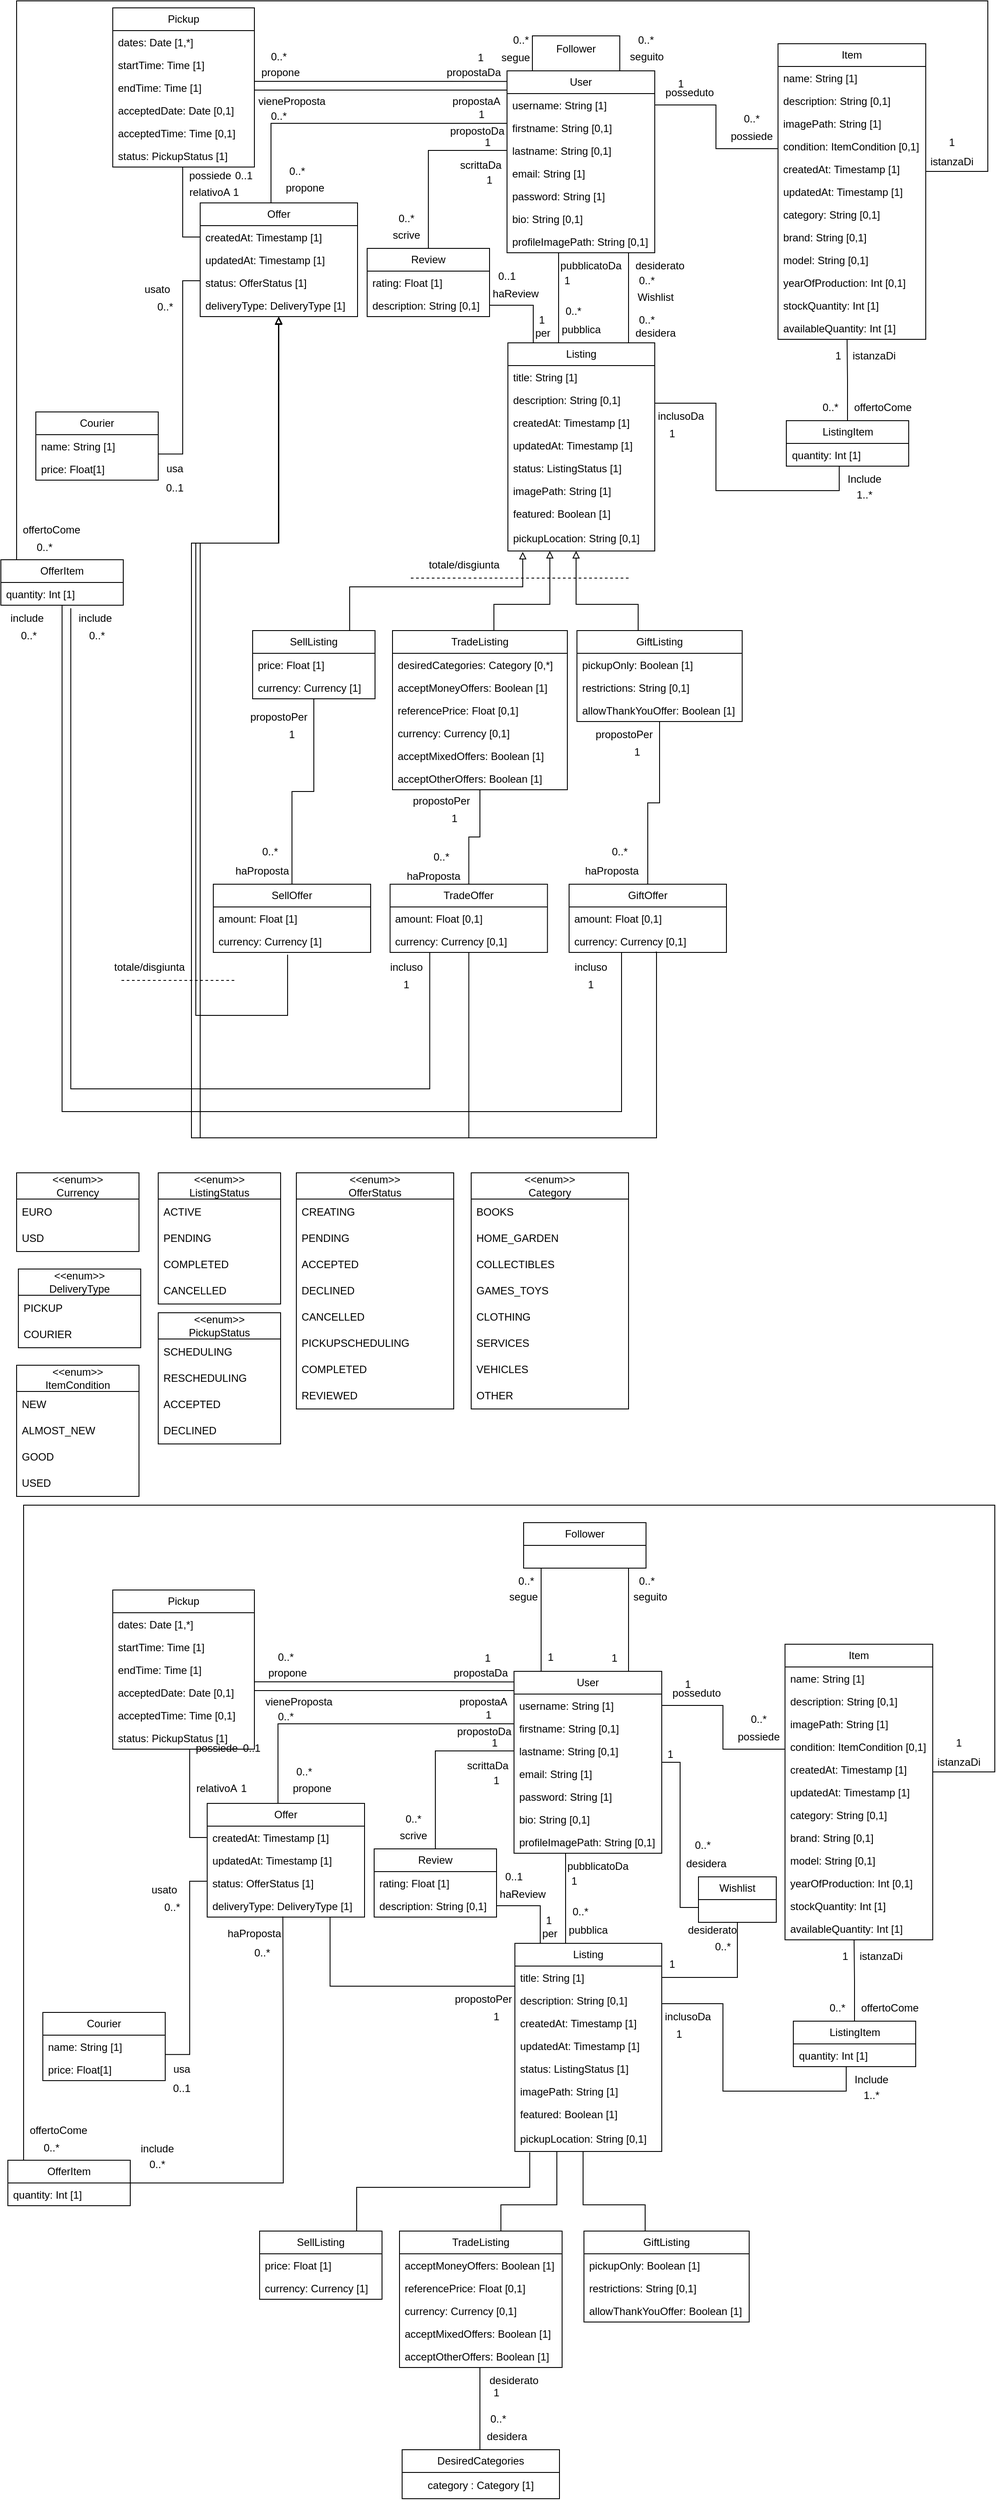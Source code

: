 <mxfile version="28.0.6">
  <diagram name="Pagina-1" id="pqPESXuBRYoT41L2sFao">
    <mxGraphModel dx="2529" dy="754" grid="1" gridSize="10" guides="1" tooltips="1" connect="1" arrows="1" fold="1" page="1" pageScale="1" pageWidth="1169" pageHeight="1654" background="#ffffff" math="0" shadow="0">
      <root>
        <mxCell id="0" />
        <mxCell id="1" parent="0" />
        <mxCell id="meO55GGQu29Vi7JCb83L-60" style="edgeStyle=orthogonalEdgeStyle;rounded=0;orthogonalLoop=1;jettySize=auto;html=1;endArrow=none;startFill=0;" parent="1" source="meO55GGQu29Vi7JCb83L-1" target="meO55GGQu29Vi7JCb83L-9" edge="1">
          <mxGeometry relative="1" as="geometry">
            <Array as="points">
              <mxPoint x="-520" y="370" />
              <mxPoint x="-520" y="370" />
            </Array>
          </mxGeometry>
        </mxCell>
        <mxCell id="meO55GGQu29Vi7JCb83L-1" value="User" style="swimlane;fontStyle=0;childLayout=stackLayout;horizontal=1;startSize=26;fillColor=none;horizontalStack=0;resizeParent=1;resizeParentMax=0;resizeLast=0;collapsible=1;marginBottom=0;whiteSpace=wrap;html=1;" parent="1" vertex="1">
          <mxGeometry x="-579" y="90" width="169" height="208" as="geometry" />
        </mxCell>
        <mxCell id="meO55GGQu29Vi7JCb83L-2" value="username: String [1]" style="text;strokeColor=none;fillColor=none;align=left;verticalAlign=top;spacingLeft=4;spacingRight=4;overflow=hidden;rotatable=0;points=[[0,0.5],[1,0.5]];portConstraint=eastwest;whiteSpace=wrap;html=1;" parent="meO55GGQu29Vi7JCb83L-1" vertex="1">
          <mxGeometry y="26" width="169" height="26" as="geometry" />
        </mxCell>
        <mxCell id="meO55GGQu29Vi7JCb83L-3" value="firstname: String [0,1]" style="text;strokeColor=none;fillColor=none;align=left;verticalAlign=top;spacingLeft=4;spacingRight=4;overflow=hidden;rotatable=0;points=[[0,0.5],[1,0.5]];portConstraint=eastwest;whiteSpace=wrap;html=1;" parent="meO55GGQu29Vi7JCb83L-1" vertex="1">
          <mxGeometry y="52" width="169" height="26" as="geometry" />
        </mxCell>
        <mxCell id="meO55GGQu29Vi7JCb83L-4" value="lastname: String [0,1]" style="text;strokeColor=none;fillColor=none;align=left;verticalAlign=top;spacingLeft=4;spacingRight=4;overflow=hidden;rotatable=0;points=[[0,0.5],[1,0.5]];portConstraint=eastwest;whiteSpace=wrap;html=1;" parent="meO55GGQu29Vi7JCb83L-1" vertex="1">
          <mxGeometry y="78" width="169" height="26" as="geometry" />
        </mxCell>
        <mxCell id="Ur-tIDbAod0pSZHUvcvN-2" value="email: String [1]" style="text;strokeColor=none;fillColor=none;align=left;verticalAlign=top;spacingLeft=4;spacingRight=4;overflow=hidden;rotatable=0;points=[[0,0.5],[1,0.5]];portConstraint=eastwest;whiteSpace=wrap;html=1;" parent="meO55GGQu29Vi7JCb83L-1" vertex="1">
          <mxGeometry y="104" width="169" height="26" as="geometry" />
        </mxCell>
        <mxCell id="Ur-tIDbAod0pSZHUvcvN-1" value="password: String [1]" style="text;strokeColor=none;fillColor=none;align=left;verticalAlign=top;spacingLeft=4;spacingRight=4;overflow=hidden;rotatable=0;points=[[0,0.5],[1,0.5]];portConstraint=eastwest;whiteSpace=wrap;html=1;" parent="meO55GGQu29Vi7JCb83L-1" vertex="1">
          <mxGeometry y="130" width="169" height="26" as="geometry" />
        </mxCell>
        <mxCell id="Ur-tIDbAod0pSZHUvcvN-3" value="bio: String [0,1]" style="text;strokeColor=none;fillColor=none;align=left;verticalAlign=top;spacingLeft=4;spacingRight=4;overflow=hidden;rotatable=0;points=[[0,0.5],[1,0.5]];portConstraint=eastwest;whiteSpace=wrap;html=1;" parent="meO55GGQu29Vi7JCb83L-1" vertex="1">
          <mxGeometry y="156" width="169" height="26" as="geometry" />
        </mxCell>
        <mxCell id="Ur-tIDbAod0pSZHUvcvN-5" value="profileImagePath: String [0,1]" style="text;strokeColor=none;fillColor=none;align=left;verticalAlign=top;spacingLeft=4;spacingRight=4;overflow=hidden;rotatable=0;points=[[0,0.5],[1,0.5]];portConstraint=eastwest;whiteSpace=wrap;html=1;" parent="meO55GGQu29Vi7JCb83L-1" vertex="1">
          <mxGeometry y="182" width="169" height="26" as="geometry" />
        </mxCell>
        <mxCell id="meO55GGQu29Vi7JCb83L-5" value="Item" style="swimlane;fontStyle=0;childLayout=stackLayout;horizontal=1;startSize=26;fillColor=none;horizontalStack=0;resizeParent=1;resizeParentMax=0;resizeLast=0;collapsible=1;marginBottom=0;whiteSpace=wrap;html=1;" parent="1" vertex="1">
          <mxGeometry x="-269" y="59" width="169" height="338" as="geometry" />
        </mxCell>
        <mxCell id="meO55GGQu29Vi7JCb83L-6" value="name: String [1]" style="text;strokeColor=none;fillColor=none;align=left;verticalAlign=top;spacingLeft=4;spacingRight=4;overflow=hidden;rotatable=0;points=[[0,0.5],[1,0.5]];portConstraint=eastwest;whiteSpace=wrap;html=1;" parent="meO55GGQu29Vi7JCb83L-5" vertex="1">
          <mxGeometry y="26" width="169" height="26" as="geometry" />
        </mxCell>
        <mxCell id="meO55GGQu29Vi7JCb83L-7" value="description: String [0,1]" style="text;strokeColor=none;fillColor=none;align=left;verticalAlign=top;spacingLeft=4;spacingRight=4;overflow=hidden;rotatable=0;points=[[0,0.5],[1,0.5]];portConstraint=eastwest;whiteSpace=wrap;html=1;" parent="meO55GGQu29Vi7JCb83L-5" vertex="1">
          <mxGeometry y="52" width="169" height="26" as="geometry" />
        </mxCell>
        <mxCell id="meO55GGQu29Vi7JCb83L-8" value="imagePath: String [1]" style="text;strokeColor=none;fillColor=none;align=left;verticalAlign=top;spacingLeft=4;spacingRight=4;overflow=hidden;rotatable=0;points=[[0,0.5],[1,0.5]];portConstraint=eastwest;whiteSpace=wrap;html=1;" parent="meO55GGQu29Vi7JCb83L-5" vertex="1">
          <mxGeometry y="78" width="169" height="26" as="geometry" />
        </mxCell>
        <mxCell id="Ur-tIDbAod0pSZHUvcvN-12" value="condition: ItemCondition [0,1]" style="text;strokeColor=none;fillColor=none;align=left;verticalAlign=top;spacingLeft=4;spacingRight=4;overflow=hidden;rotatable=0;points=[[0,0.5],[1,0.5]];portConstraint=eastwest;whiteSpace=wrap;html=1;" parent="meO55GGQu29Vi7JCb83L-5" vertex="1">
          <mxGeometry y="104" width="169" height="26" as="geometry" />
        </mxCell>
        <mxCell id="Ur-tIDbAod0pSZHUvcvN-13" value="createdAt: Timestamp [1]" style="text;strokeColor=none;fillColor=none;align=left;verticalAlign=top;spacingLeft=4;spacingRight=4;overflow=hidden;rotatable=0;points=[[0,0.5],[1,0.5]];portConstraint=eastwest;whiteSpace=wrap;html=1;" parent="meO55GGQu29Vi7JCb83L-5" vertex="1">
          <mxGeometry y="130" width="169" height="26" as="geometry" />
        </mxCell>
        <mxCell id="Ur-tIDbAod0pSZHUvcvN-14" value="updatedAt: Timestamp [1]" style="text;strokeColor=none;fillColor=none;align=left;verticalAlign=top;spacingLeft=4;spacingRight=4;overflow=hidden;rotatable=0;points=[[0,0.5],[1,0.5]];portConstraint=eastwest;whiteSpace=wrap;html=1;" parent="meO55GGQu29Vi7JCb83L-5" vertex="1">
          <mxGeometry y="156" width="169" height="26" as="geometry" />
        </mxCell>
        <mxCell id="Ur-tIDbAod0pSZHUvcvN-15" value="category: String [0,1]" style="text;strokeColor=none;fillColor=none;align=left;verticalAlign=top;spacingLeft=4;spacingRight=4;overflow=hidden;rotatable=0;points=[[0,0.5],[1,0.5]];portConstraint=eastwest;whiteSpace=wrap;html=1;" parent="meO55GGQu29Vi7JCb83L-5" vertex="1">
          <mxGeometry y="182" width="169" height="26" as="geometry" />
        </mxCell>
        <mxCell id="Ur-tIDbAod0pSZHUvcvN-16" value="brand: String&amp;nbsp;[0,1]&amp;nbsp;&lt;span style=&quot;color: rgba(0, 0, 0, 0); font-family: monospace; font-size: 0px; text-wrap: nowrap;&quot;&gt;%3CmxGraphModel%3E%3Croot%3E%3CmxCell%20id%3D%220%22%2F%3E%3CmxCell%20id%3D%221%22%20parent%3D%220%22%2F%3E%3CmxCell%20id%3D%222%22%20value%3D%22yearOfProduction%3A%20Int%22%20style%3D%22text%3BstrokeColor%3Dnone%3BfillColor%3Dnone%3Balign%3Dleft%3BverticalAlign%3Dtop%3BspacingLeft%3D4%3BspacingRight%3D4%3Boverflow%3Dhidden%3Brotatable%3D0%3Bpoints%3D%5B%5B0%2C0.5%5D%2C%5B1%2C0.5%5D%5D%3BportConstraint%3Deastwest%3BwhiteSpace%3Dwrap%3Bhtml%3D1%3B%22%20vertex%3D%221%22%20parent%3D%221%22%3E%3CmxGeometry%20x%3D%22-269%22%20y%3D%22319%22%20width%3D%22159%22%20height%3D%2226%22%20as%3D%22geometry%22%2F%3E%3C%2FmxCell%3E%3C%2Froot%3E%3C%2FmxGraphModel%3E&lt;/span&gt;&lt;span style=&quot;color: rgba(0, 0, 0, 0); font-family: monospace; font-size: 0px; text-wrap: nowrap;&quot;&gt;%3CmxGraphModel%3E%3Croot%3E%3CmxCell%20id%3D%220%22%2F%3E%3CmxCell%20id%3D%221%22%20parent%3D%220%22%2F%3E%3CmxCell%20id%3D%222%22%20value%3D%22yearOfProduction%3A%20Int%22%20style%3D%22text%3BstrokeColor%3Dnone%3BfillColor%3Dnone%3Balign%3Dleft%3BverticalAlign%3Dtop%3BspacingLeft%3D4%3BspacingRight%3D4%3Boverflow%3Dhidden%3Brotatable%3D0%3Bpoints%3D%5B%5B0%2C0.5%5D%2C%5B1%2C0.5%5D%5D%3BportConstraint%3Deastwest%3BwhiteSpace%3Dwrap%3Bhtml%3D1%3B%22%20vertex%3D%221%22%20parent%3D%221%22%3E%3CmxGeometry%20x%3D%22-269%22%20y%3D%22319%22%20width%3D%22159%22%20height%3D%2226%22%20as%3D%22geometry%22%2F%3E%3C%2FmxCell%3E%3C%2Froot%3E%3C%2FmxGraphModel%3E[&lt;/span&gt;" style="text;strokeColor=none;fillColor=none;align=left;verticalAlign=top;spacingLeft=4;spacingRight=4;overflow=hidden;rotatable=0;points=[[0,0.5],[1,0.5]];portConstraint=eastwest;whiteSpace=wrap;html=1;" parent="meO55GGQu29Vi7JCb83L-5" vertex="1">
          <mxGeometry y="208" width="169" height="26" as="geometry" />
        </mxCell>
        <mxCell id="Ur-tIDbAod0pSZHUvcvN-17" value="model: String&amp;nbsp;[0,1]" style="text;strokeColor=none;fillColor=none;align=left;verticalAlign=top;spacingLeft=4;spacingRight=4;overflow=hidden;rotatable=0;points=[[0,0.5],[1,0.5]];portConstraint=eastwest;whiteSpace=wrap;html=1;" parent="meO55GGQu29Vi7JCb83L-5" vertex="1">
          <mxGeometry y="234" width="169" height="26" as="geometry" />
        </mxCell>
        <mxCell id="Ur-tIDbAod0pSZHUvcvN-18" value="yearOfProduction: Int&amp;nbsp;[0,1]" style="text;strokeColor=none;fillColor=none;align=left;verticalAlign=top;spacingLeft=4;spacingRight=4;overflow=hidden;rotatable=0;points=[[0,0.5],[1,0.5]];portConstraint=eastwest;whiteSpace=wrap;html=1;" parent="meO55GGQu29Vi7JCb83L-5" vertex="1">
          <mxGeometry y="260" width="169" height="26" as="geometry" />
        </mxCell>
        <mxCell id="Ur-tIDbAod0pSZHUvcvN-23" value="stockQuantity: Int [1]" style="text;strokeColor=none;fillColor=none;align=left;verticalAlign=top;spacingLeft=4;spacingRight=4;overflow=hidden;rotatable=0;points=[[0,0.5],[1,0.5]];portConstraint=eastwest;whiteSpace=wrap;html=1;" parent="meO55GGQu29Vi7JCb83L-5" vertex="1">
          <mxGeometry y="286" width="169" height="26" as="geometry" />
        </mxCell>
        <mxCell id="Ur-tIDbAod0pSZHUvcvN-24" value="availableQuantity: Int [1]" style="text;strokeColor=none;fillColor=none;align=left;verticalAlign=top;spacingLeft=4;spacingRight=4;overflow=hidden;rotatable=0;points=[[0,0.5],[1,0.5]];portConstraint=eastwest;whiteSpace=wrap;html=1;" parent="meO55GGQu29Vi7JCb83L-5" vertex="1">
          <mxGeometry y="312" width="169" height="26" as="geometry" />
        </mxCell>
        <mxCell id="meO55GGQu29Vi7JCb83L-63" style="edgeStyle=orthogonalEdgeStyle;rounded=0;orthogonalLoop=1;jettySize=auto;html=1;endArrow=none;startFill=0;entryX=0.496;entryY=1;entryDx=0;entryDy=0;entryPerimeter=0;" parent="1" source="meO55GGQu29Vi7JCb83L-11" target="meO55GGQu29Vi7JCb83L-34" edge="1">
          <mxGeometry relative="1" as="geometry">
            <Array as="points">
              <mxPoint x="-340" y="470" />
              <mxPoint x="-340" y="570" />
              <mxPoint x="-199" y="570" />
              <mxPoint x="-199" y="542" />
            </Array>
            <mxPoint x="-199" y="568" as="targetPoint" />
          </mxGeometry>
        </mxCell>
        <mxCell id="meO55GGQu29Vi7JCb83L-9" value="Listing" style="swimlane;fontStyle=0;childLayout=stackLayout;horizontal=1;startSize=26;fillColor=none;horizontalStack=0;resizeParent=1;resizeParentMax=0;resizeLast=0;collapsible=1;marginBottom=0;whiteSpace=wrap;html=1;" parent="1" vertex="1">
          <mxGeometry x="-578" y="401" width="168" height="238" as="geometry" />
        </mxCell>
        <mxCell id="meO55GGQu29Vi7JCb83L-10" value="title: String&amp;nbsp;[1]" style="text;strokeColor=none;fillColor=none;align=left;verticalAlign=top;spacingLeft=4;spacingRight=4;overflow=hidden;rotatable=0;points=[[0,0.5],[1,0.5]];portConstraint=eastwest;whiteSpace=wrap;html=1;" parent="meO55GGQu29Vi7JCb83L-9" vertex="1">
          <mxGeometry y="26" width="168" height="26" as="geometry" />
        </mxCell>
        <mxCell id="meO55GGQu29Vi7JCb83L-11" value="description: String&amp;nbsp;[0,1]" style="text;strokeColor=none;fillColor=none;align=left;verticalAlign=top;spacingLeft=4;spacingRight=4;overflow=hidden;rotatable=0;points=[[0,0.5],[1,0.5]];portConstraint=eastwest;whiteSpace=wrap;html=1;" parent="meO55GGQu29Vi7JCb83L-9" vertex="1">
          <mxGeometry y="52" width="168" height="26" as="geometry" />
        </mxCell>
        <mxCell id="meO55GGQu29Vi7JCb83L-12" value="createdAt: Timestamp [1]" style="text;strokeColor=none;fillColor=none;align=left;verticalAlign=top;spacingLeft=4;spacingRight=4;overflow=hidden;rotatable=0;points=[[0,0.5],[1,0.5]];portConstraint=eastwest;whiteSpace=wrap;html=1;" parent="meO55GGQu29Vi7JCb83L-9" vertex="1">
          <mxGeometry y="78" width="168" height="26" as="geometry" />
        </mxCell>
        <mxCell id="Ur-tIDbAod0pSZHUvcvN-6" value="updatedAt: Timestamp [1]" style="text;strokeColor=none;fillColor=none;align=left;verticalAlign=top;spacingLeft=4;spacingRight=4;overflow=hidden;rotatable=0;points=[[0,0.5],[1,0.5]];portConstraint=eastwest;whiteSpace=wrap;html=1;" parent="meO55GGQu29Vi7JCb83L-9" vertex="1">
          <mxGeometry y="104" width="168" height="26" as="geometry" />
        </mxCell>
        <mxCell id="Ur-tIDbAod0pSZHUvcvN-7" value="status: ListingStatus [1]" style="text;strokeColor=none;fillColor=none;align=left;verticalAlign=top;spacingLeft=4;spacingRight=4;overflow=hidden;rotatable=0;points=[[0,0.5],[1,0.5]];portConstraint=eastwest;whiteSpace=wrap;html=1;" parent="meO55GGQu29Vi7JCb83L-9" vertex="1">
          <mxGeometry y="130" width="168" height="26" as="geometry" />
        </mxCell>
        <mxCell id="Ur-tIDbAod0pSZHUvcvN-8" value="imagePath: String [1]" style="text;strokeColor=none;fillColor=none;align=left;verticalAlign=top;spacingLeft=4;spacingRight=4;overflow=hidden;rotatable=0;points=[[0,0.5],[1,0.5]];portConstraint=eastwest;whiteSpace=wrap;html=1;" parent="meO55GGQu29Vi7JCb83L-9" vertex="1">
          <mxGeometry y="156" width="168" height="26" as="geometry" />
        </mxCell>
        <mxCell id="Ur-tIDbAod0pSZHUvcvN-9" value="featured: Boolean [1]" style="text;strokeColor=none;fillColor=none;align=left;verticalAlign=top;spacingLeft=4;spacingRight=4;overflow=hidden;rotatable=0;points=[[0,0.5],[1,0.5]];portConstraint=eastwest;whiteSpace=wrap;html=1;" parent="meO55GGQu29Vi7JCb83L-9" vertex="1">
          <mxGeometry y="182" width="168" height="28" as="geometry" />
        </mxCell>
        <mxCell id="etzk3PfRehGA0EW53vVB-2" value="pickupLocation: String [0,1]" style="text;strokeColor=none;fillColor=none;align=left;verticalAlign=top;spacingLeft=4;spacingRight=4;overflow=hidden;rotatable=0;points=[[0,0.5],[1,0.5]];portConstraint=eastwest;whiteSpace=wrap;html=1;" parent="meO55GGQu29Vi7JCb83L-9" vertex="1">
          <mxGeometry y="210" width="168" height="28" as="geometry" />
        </mxCell>
        <mxCell id="meO55GGQu29Vi7JCb83L-80" style="edgeStyle=orthogonalEdgeStyle;rounded=0;orthogonalLoop=1;jettySize=auto;html=1;endArrow=none;startFill=0;" parent="1" edge="1">
          <mxGeometry relative="1" as="geometry">
            <mxPoint x="-849" y="241" as="sourcePoint" />
            <mxPoint x="-579" y="140" as="targetPoint" />
            <Array as="points">
              <mxPoint x="-849" y="150" />
              <mxPoint x="-579" y="150" />
            </Array>
          </mxGeometry>
        </mxCell>
        <mxCell id="meO55GGQu29Vi7JCb83L-13" value="Offer" style="swimlane;fontStyle=0;childLayout=stackLayout;horizontal=1;startSize=26;fillColor=none;horizontalStack=0;resizeParent=1;resizeParentMax=0;resizeLast=0;collapsible=1;marginBottom=0;whiteSpace=wrap;html=1;" parent="1" vertex="1">
          <mxGeometry x="-930" y="241" width="180" height="130" as="geometry" />
        </mxCell>
        <mxCell id="meO55GGQu29Vi7JCb83L-14" value="createdAt: Timestamp [1]" style="text;strokeColor=none;fillColor=none;align=left;verticalAlign=top;spacingLeft=4;spacingRight=4;overflow=hidden;rotatable=0;points=[[0,0.5],[1,0.5]];portConstraint=eastwest;whiteSpace=wrap;html=1;" parent="meO55GGQu29Vi7JCb83L-13" vertex="1">
          <mxGeometry y="26" width="180" height="26" as="geometry" />
        </mxCell>
        <mxCell id="meO55GGQu29Vi7JCb83L-15" value="updatedAt: Timestamp [1]" style="text;strokeColor=none;fillColor=none;align=left;verticalAlign=top;spacingLeft=4;spacingRight=4;overflow=hidden;rotatable=0;points=[[0,0.5],[1,0.5]];portConstraint=eastwest;whiteSpace=wrap;html=1;" parent="meO55GGQu29Vi7JCb83L-13" vertex="1">
          <mxGeometry y="52" width="180" height="26" as="geometry" />
        </mxCell>
        <mxCell id="meO55GGQu29Vi7JCb83L-16" value="status: OfferStatus [1]" style="text;strokeColor=none;fillColor=none;align=left;verticalAlign=top;spacingLeft=4;spacingRight=4;overflow=hidden;rotatable=0;points=[[0,0.5],[1,0.5]];portConstraint=eastwest;whiteSpace=wrap;html=1;" parent="meO55GGQu29Vi7JCb83L-13" vertex="1">
          <mxGeometry y="78" width="180" height="26" as="geometry" />
        </mxCell>
        <mxCell id="etzk3PfRehGA0EW53vVB-3" value="deliveryType: DeliveryType [1]&amp;nbsp;" style="text;strokeColor=none;fillColor=none;align=left;verticalAlign=top;spacingLeft=4;spacingRight=4;overflow=hidden;rotatable=0;points=[[0,0.5],[1,0.5]];portConstraint=eastwest;whiteSpace=wrap;html=1;" parent="meO55GGQu29Vi7JCb83L-13" vertex="1">
          <mxGeometry y="104" width="180" height="26" as="geometry" />
        </mxCell>
        <mxCell id="meO55GGQu29Vi7JCb83L-75" style="edgeStyle=orthogonalEdgeStyle;rounded=0;orthogonalLoop=1;jettySize=auto;html=1;endArrow=block;endFill=0;" parent="1" source="meO55GGQu29Vi7JCb83L-17" edge="1">
          <mxGeometry relative="1" as="geometry">
            <Array as="points">
              <mxPoint x="-759" y="680" />
              <mxPoint x="-561" y="680" />
            </Array>
            <mxPoint x="-561" y="640" as="targetPoint" />
          </mxGeometry>
        </mxCell>
        <mxCell id="ZyAeXPUjk1QE7LXh1Kmv-32" style="edgeStyle=orthogonalEdgeStyle;rounded=0;orthogonalLoop=1;jettySize=auto;html=1;endArrow=none;endFill=0;" parent="1" source="meO55GGQu29Vi7JCb83L-17" target="ZyAeXPUjk1QE7LXh1Kmv-3" edge="1">
          <mxGeometry relative="1" as="geometry" />
        </mxCell>
        <mxCell id="meO55GGQu29Vi7JCb83L-17" value="SellListing" style="swimlane;fontStyle=0;childLayout=stackLayout;horizontal=1;startSize=26;fillColor=none;horizontalStack=0;resizeParent=1;resizeParentMax=0;resizeLast=0;collapsible=1;marginBottom=0;whiteSpace=wrap;html=1;" parent="1" vertex="1">
          <mxGeometry x="-870" y="730" width="140" height="78" as="geometry" />
        </mxCell>
        <mxCell id="meO55GGQu29Vi7JCb83L-18" value="price: Float [1]" style="text;strokeColor=none;fillColor=none;align=left;verticalAlign=top;spacingLeft=4;spacingRight=4;overflow=hidden;rotatable=0;points=[[0,0.5],[1,0.5]];portConstraint=eastwest;whiteSpace=wrap;html=1;" parent="meO55GGQu29Vi7JCb83L-17" vertex="1">
          <mxGeometry y="26" width="140" height="26" as="geometry" />
        </mxCell>
        <mxCell id="meO55GGQu29Vi7JCb83L-19" value="currency: Currency [1]" style="text;strokeColor=none;fillColor=none;align=left;verticalAlign=top;spacingLeft=4;spacingRight=4;overflow=hidden;rotatable=0;points=[[0,0.5],[1,0.5]];portConstraint=eastwest;whiteSpace=wrap;html=1;" parent="meO55GGQu29Vi7JCb83L-17" vertex="1">
          <mxGeometry y="52" width="140" height="26" as="geometry" />
        </mxCell>
        <mxCell id="meO55GGQu29Vi7JCb83L-76" style="edgeStyle=orthogonalEdgeStyle;rounded=0;orthogonalLoop=1;jettySize=auto;html=1;endArrow=block;endFill=0;" parent="1" source="meO55GGQu29Vi7JCb83L-21" target="meO55GGQu29Vi7JCb83L-9" edge="1">
          <mxGeometry relative="1" as="geometry">
            <Array as="points">
              <mxPoint x="-594" y="700" />
              <mxPoint x="-530" y="700" />
            </Array>
          </mxGeometry>
        </mxCell>
        <mxCell id="ZyAeXPUjk1QE7LXh1Kmv-33" style="edgeStyle=orthogonalEdgeStyle;rounded=0;orthogonalLoop=1;jettySize=auto;html=1;endArrow=none;endFill=0;" parent="1" source="meO55GGQu29Vi7JCb83L-21" target="ZyAeXPUjk1QE7LXh1Kmv-10" edge="1">
          <mxGeometry relative="1" as="geometry" />
        </mxCell>
        <mxCell id="meO55GGQu29Vi7JCb83L-21" value="TradeListing" style="swimlane;fontStyle=0;childLayout=stackLayout;horizontal=1;startSize=26;fillColor=none;horizontalStack=0;resizeParent=1;resizeParentMax=0;resizeLast=0;collapsible=1;marginBottom=0;whiteSpace=wrap;html=1;" parent="1" vertex="1">
          <mxGeometry x="-710" y="730" width="200" height="182" as="geometry" />
        </mxCell>
        <mxCell id="meO55GGQu29Vi7JCb83L-22" value="desiredCategories: Category [0,*]" style="text;strokeColor=none;fillColor=none;align=left;verticalAlign=top;spacingLeft=4;spacingRight=4;overflow=hidden;rotatable=0;points=[[0,0.5],[1,0.5]];portConstraint=eastwest;whiteSpace=wrap;html=1;" parent="meO55GGQu29Vi7JCb83L-21" vertex="1">
          <mxGeometry y="26" width="200" height="26" as="geometry" />
        </mxCell>
        <mxCell id="meO55GGQu29Vi7JCb83L-23" value="acceptMoneyOffers: Boolean [1]" style="text;strokeColor=none;fillColor=none;align=left;verticalAlign=top;spacingLeft=4;spacingRight=4;overflow=hidden;rotatable=0;points=[[0,0.5],[1,0.5]];portConstraint=eastwest;whiteSpace=wrap;html=1;" parent="meO55GGQu29Vi7JCb83L-21" vertex="1">
          <mxGeometry y="52" width="200" height="26" as="geometry" />
        </mxCell>
        <mxCell id="meO55GGQu29Vi7JCb83L-24" value="referencePrice: Float [0,1]" style="text;strokeColor=none;fillColor=none;align=left;verticalAlign=top;spacingLeft=4;spacingRight=4;overflow=hidden;rotatable=0;points=[[0,0.5],[1,0.5]];portConstraint=eastwest;whiteSpace=wrap;html=1;" parent="meO55GGQu29Vi7JCb83L-21" vertex="1">
          <mxGeometry y="78" width="200" height="26" as="geometry" />
        </mxCell>
        <mxCell id="Ur-tIDbAod0pSZHUvcvN-48" value="currency: Currency [0,1]" style="text;strokeColor=none;fillColor=none;align=left;verticalAlign=top;spacingLeft=4;spacingRight=4;overflow=hidden;rotatable=0;points=[[0,0.5],[1,0.5]];portConstraint=eastwest;whiteSpace=wrap;html=1;" parent="meO55GGQu29Vi7JCb83L-21" vertex="1">
          <mxGeometry y="104" width="200" height="26" as="geometry" />
        </mxCell>
        <mxCell id="Ur-tIDbAod0pSZHUvcvN-49" value="acceptMixedOffers: Boolean [1]" style="text;strokeColor=none;fillColor=none;align=left;verticalAlign=top;spacingLeft=4;spacingRight=4;overflow=hidden;rotatable=0;points=[[0,0.5],[1,0.5]];portConstraint=eastwest;whiteSpace=wrap;html=1;" parent="meO55GGQu29Vi7JCb83L-21" vertex="1">
          <mxGeometry y="130" width="200" height="26" as="geometry" />
        </mxCell>
        <mxCell id="Ur-tIDbAod0pSZHUvcvN-50" value="acceptOtherOffers: Boolean [1]" style="text;strokeColor=none;fillColor=none;align=left;verticalAlign=top;spacingLeft=4;spacingRight=4;overflow=hidden;rotatable=0;points=[[0,0.5],[1,0.5]];portConstraint=eastwest;whiteSpace=wrap;html=1;" parent="meO55GGQu29Vi7JCb83L-21" vertex="1">
          <mxGeometry y="156" width="200" height="26" as="geometry" />
        </mxCell>
        <mxCell id="meO55GGQu29Vi7JCb83L-77" style="edgeStyle=orthogonalEdgeStyle;rounded=0;orthogonalLoop=1;jettySize=auto;html=1;endArrow=block;endFill=0;" parent="1" source="meO55GGQu29Vi7JCb83L-25" target="meO55GGQu29Vi7JCb83L-9" edge="1">
          <mxGeometry relative="1" as="geometry">
            <Array as="points">
              <mxPoint x="-429" y="700" />
              <mxPoint x="-500" y="700" />
            </Array>
          </mxGeometry>
        </mxCell>
        <mxCell id="ZyAeXPUjk1QE7LXh1Kmv-34" style="edgeStyle=orthogonalEdgeStyle;rounded=0;orthogonalLoop=1;jettySize=auto;html=1;endArrow=none;endFill=0;" parent="1" source="meO55GGQu29Vi7JCb83L-25" target="ZyAeXPUjk1QE7LXh1Kmv-17" edge="1">
          <mxGeometry relative="1" as="geometry" />
        </mxCell>
        <mxCell id="meO55GGQu29Vi7JCb83L-25" value="GiftListing" style="swimlane;fontStyle=0;childLayout=stackLayout;horizontal=1;startSize=26;fillColor=none;horizontalStack=0;resizeParent=1;resizeParentMax=0;resizeLast=0;collapsible=1;marginBottom=0;whiteSpace=wrap;html=1;" parent="1" vertex="1">
          <mxGeometry x="-499" y="730" width="189" height="104" as="geometry" />
        </mxCell>
        <mxCell id="meO55GGQu29Vi7JCb83L-26" value="pickupOnly: Boolean [1]" style="text;strokeColor=none;fillColor=none;align=left;verticalAlign=top;spacingLeft=4;spacingRight=4;overflow=hidden;rotatable=0;points=[[0,0.5],[1,0.5]];portConstraint=eastwest;whiteSpace=wrap;html=1;" parent="meO55GGQu29Vi7JCb83L-25" vertex="1">
          <mxGeometry y="26" width="189" height="26" as="geometry" />
        </mxCell>
        <mxCell id="meO55GGQu29Vi7JCb83L-27" value="restrictions: String [0,1]" style="text;strokeColor=none;fillColor=none;align=left;verticalAlign=top;spacingLeft=4;spacingRight=4;overflow=hidden;rotatable=0;points=[[0,0.5],[1,0.5]];portConstraint=eastwest;whiteSpace=wrap;html=1;" parent="meO55GGQu29Vi7JCb83L-25" vertex="1">
          <mxGeometry y="52" width="189" height="26" as="geometry" />
        </mxCell>
        <mxCell id="meO55GGQu29Vi7JCb83L-28" value="allowThankYouOffer: Boolean [1]" style="text;strokeColor=none;fillColor=none;align=left;verticalAlign=top;spacingLeft=4;spacingRight=4;overflow=hidden;rotatable=0;points=[[0,0.5],[1,0.5]];portConstraint=eastwest;whiteSpace=wrap;html=1;" parent="meO55GGQu29Vi7JCb83L-25" vertex="1">
          <mxGeometry y="78" width="189" height="26" as="geometry" />
        </mxCell>
        <mxCell id="meO55GGQu29Vi7JCb83L-66" style="edgeStyle=orthogonalEdgeStyle;rounded=0;orthogonalLoop=1;jettySize=auto;html=1;endArrow=none;startFill=0;" parent="1" source="meO55GGQu29Vi7JCb83L-33" target="meO55GGQu29Vi7JCb83L-5" edge="1">
          <mxGeometry relative="1" as="geometry">
            <Array as="points">
              <mxPoint x="-189" y="444" />
              <mxPoint x="-190" y="444" />
            </Array>
          </mxGeometry>
        </mxCell>
        <mxCell id="meO55GGQu29Vi7JCb83L-33" value="ListingItem" style="swimlane;fontStyle=0;childLayout=stackLayout;horizontal=1;startSize=26;fillColor=none;horizontalStack=0;resizeParent=1;resizeParentMax=0;resizeLast=0;collapsible=1;marginBottom=0;whiteSpace=wrap;html=1;" parent="1" vertex="1">
          <mxGeometry x="-259.5" y="490" width="140" height="52" as="geometry" />
        </mxCell>
        <mxCell id="meO55GGQu29Vi7JCb83L-34" value="quantity: Int [1]" style="text;strokeColor=none;fillColor=none;align=left;verticalAlign=top;spacingLeft=4;spacingRight=4;overflow=hidden;rotatable=0;points=[[0,0.5],[1,0.5]];portConstraint=eastwest;whiteSpace=wrap;html=1;" parent="meO55GGQu29Vi7JCb83L-33" vertex="1">
          <mxGeometry y="26" width="140" height="26" as="geometry" />
        </mxCell>
        <mxCell id="meO55GGQu29Vi7JCb83L-81" style="edgeStyle=orthogonalEdgeStyle;rounded=0;orthogonalLoop=1;jettySize=auto;html=1;entryX=1;entryY=0.5;entryDx=0;entryDy=0;endArrow=none;startFill=0;" parent="1" source="meO55GGQu29Vi7JCb83L-37" target="meO55GGQu29Vi7JCb83L-7" edge="1">
          <mxGeometry relative="1" as="geometry">
            <Array as="points">
              <mxPoint x="-1140" y="10" />
              <mxPoint x="-29" y="10" />
              <mxPoint x="-29" y="205" />
              <mxPoint x="-100" y="205" />
            </Array>
          </mxGeometry>
        </mxCell>
        <mxCell id="ZyAeXPUjk1QE7LXh1Kmv-281" style="edgeStyle=orthogonalEdgeStyle;rounded=0;orthogonalLoop=1;jettySize=auto;html=1;entryX=0.252;entryY=0.984;entryDx=0;entryDy=0;entryPerimeter=0;endArrow=none;endFill=0;" parent="1" target="ZyAeXPUjk1QE7LXh1Kmv-15" edge="1">
          <mxGeometry relative="1" as="geometry">
            <mxPoint x="-666.67" y="1123.116" as="targetPoint" />
            <mxPoint x="-1078" y="704.5" as="sourcePoint" />
            <Array as="points">
              <mxPoint x="-1078" y="1254" />
              <mxPoint x="-667" y="1254" />
            </Array>
          </mxGeometry>
        </mxCell>
        <mxCell id="ZyAeXPUjk1QE7LXh1Kmv-283" style="edgeStyle=orthogonalEdgeStyle;rounded=0;orthogonalLoop=1;jettySize=auto;html=1;entryX=0.332;entryY=1.004;entryDx=0;entryDy=0;entryPerimeter=0;endArrow=none;endFill=0;" parent="1" source="meO55GGQu29Vi7JCb83L-37" target="ZyAeXPUjk1QE7LXh1Kmv-22" edge="1">
          <mxGeometry relative="1" as="geometry">
            <mxPoint x="-448.06" y="1124.416" as="targetPoint" />
            <Array as="points">
              <mxPoint x="-1088" y="1280" />
              <mxPoint x="-448" y="1280" />
              <mxPoint x="-448" y="1098" />
            </Array>
          </mxGeometry>
        </mxCell>
        <mxCell id="meO55GGQu29Vi7JCb83L-37" value="OfferItem" style="swimlane;fontStyle=0;childLayout=stackLayout;horizontal=1;startSize=26;fillColor=none;horizontalStack=0;resizeParent=1;resizeParentMax=0;resizeLast=0;collapsible=1;marginBottom=0;whiteSpace=wrap;html=1;" parent="1" vertex="1">
          <mxGeometry x="-1158" y="649" width="140" height="52" as="geometry" />
        </mxCell>
        <mxCell id="meO55GGQu29Vi7JCb83L-38" value="quantity: Int [1]" style="text;strokeColor=none;fillColor=none;align=left;verticalAlign=top;spacingLeft=4;spacingRight=4;overflow=hidden;rotatable=0;points=[[0,0.5],[1,0.5]];portConstraint=eastwest;whiteSpace=wrap;html=1;" parent="meO55GGQu29Vi7JCb83L-37" vertex="1">
          <mxGeometry y="26" width="140" height="26" as="geometry" />
        </mxCell>
        <mxCell id="meO55GGQu29Vi7JCb83L-51" style="edgeStyle=orthogonalEdgeStyle;rounded=0;orthogonalLoop=1;jettySize=auto;html=1;entryX=0;entryY=0.5;entryDx=0;entryDy=0;endArrow=none;startFill=0;" parent="1" source="meO55GGQu29Vi7JCb83L-2" target="meO55GGQu29Vi7JCb83L-6" edge="1">
          <mxGeometry relative="1" as="geometry">
            <Array as="points">
              <mxPoint x="-340" y="129" />
              <mxPoint x="-340" y="179" />
            </Array>
          </mxGeometry>
        </mxCell>
        <mxCell id="meO55GGQu29Vi7JCb83L-52" style="edgeStyle=orthogonalEdgeStyle;rounded=0;orthogonalLoop=1;jettySize=auto;html=1;endArrow=none;startFill=0;" parent="1" source="Ur-tIDbAod0pSZHUvcvN-5" edge="1">
          <mxGeometry relative="1" as="geometry">
            <mxPoint x="-440" y="401" as="targetPoint" />
            <Array as="points">
              <mxPoint x="-440" y="401" />
            </Array>
            <mxPoint x="-400" y="330" as="sourcePoint" />
          </mxGeometry>
        </mxCell>
        <mxCell id="meO55GGQu29Vi7JCb83L-56" value="possiede" style="text;html=1;align=center;verticalAlign=middle;whiteSpace=wrap;rounded=0;" parent="1" vertex="1">
          <mxGeometry x="-329" y="150" width="60" height="30" as="geometry" />
        </mxCell>
        <mxCell id="meO55GGQu29Vi7JCb83L-57" value="posseduto" style="text;html=1;align=center;verticalAlign=middle;whiteSpace=wrap;rounded=0;" parent="1" vertex="1">
          <mxGeometry x="-400" y="100" width="60" height="30" as="geometry" />
        </mxCell>
        <mxCell id="meO55GGQu29Vi7JCb83L-58" value="desidera" style="text;html=1;align=center;verticalAlign=middle;whiteSpace=wrap;rounded=0;" parent="1" vertex="1">
          <mxGeometry x="-439" y="375" width="60" height="30" as="geometry" />
        </mxCell>
        <mxCell id="meO55GGQu29Vi7JCb83L-59" value="desiderato" style="text;html=1;align=center;verticalAlign=middle;whiteSpace=wrap;rounded=0;" parent="1" vertex="1">
          <mxGeometry x="-434.5" y="298" width="60" height="30" as="geometry" />
        </mxCell>
        <mxCell id="meO55GGQu29Vi7JCb83L-61" value="pubblicatoDa" style="text;html=1;align=center;verticalAlign=middle;whiteSpace=wrap;rounded=0;" parent="1" vertex="1">
          <mxGeometry x="-513" y="298" width="60" height="30" as="geometry" />
        </mxCell>
        <mxCell id="meO55GGQu29Vi7JCb83L-62" value="pubblica" style="text;html=1;align=center;verticalAlign=middle;whiteSpace=wrap;rounded=0;" parent="1" vertex="1">
          <mxGeometry x="-524" y="371" width="60" height="30" as="geometry" />
        </mxCell>
        <mxCell id="meO55GGQu29Vi7JCb83L-64" value="Include" style="text;html=1;align=center;verticalAlign=middle;whiteSpace=wrap;rounded=0;" parent="1" vertex="1">
          <mxGeometry x="-200" y="542" width="60" height="30" as="geometry" />
        </mxCell>
        <mxCell id="meO55GGQu29Vi7JCb83L-65" value="inclusoDa" style="text;html=1;align=center;verticalAlign=middle;whiteSpace=wrap;rounded=0;" parent="1" vertex="1">
          <mxGeometry x="-410" y="470" width="60" height="30" as="geometry" />
        </mxCell>
        <mxCell id="meO55GGQu29Vi7JCb83L-67" value="istanzaDi" style="text;html=1;align=center;verticalAlign=middle;whiteSpace=wrap;rounded=0;" parent="1" vertex="1">
          <mxGeometry x="-189" y="401" width="60" height="30" as="geometry" />
        </mxCell>
        <mxCell id="meO55GGQu29Vi7JCb83L-68" value="offertoCome" style="text;html=1;align=center;verticalAlign=middle;whiteSpace=wrap;rounded=0;" parent="1" vertex="1">
          <mxGeometry x="-179.5" y="460" width="60" height="30" as="geometry" />
        </mxCell>
        <mxCell id="meO55GGQu29Vi7JCb83L-82" value="offertoCome" style="text;html=1;align=center;verticalAlign=middle;whiteSpace=wrap;rounded=0;" parent="1" vertex="1">
          <mxGeometry x="-1130" y="600" width="60" height="30" as="geometry" />
        </mxCell>
        <mxCell id="meO55GGQu29Vi7JCb83L-83" value="istanzaDi" style="text;html=1;align=center;verticalAlign=middle;whiteSpace=wrap;rounded=0;" parent="1" vertex="1">
          <mxGeometry x="-100" y="179" width="60" height="30" as="geometry" />
        </mxCell>
        <mxCell id="meO55GGQu29Vi7JCb83L-95" value="1" style="text;html=1;align=center;verticalAlign=middle;whiteSpace=wrap;rounded=0;" parent="1" vertex="1">
          <mxGeometry x="-410" y="90" width="60" height="30" as="geometry" />
        </mxCell>
        <mxCell id="meO55GGQu29Vi7JCb83L-96" value="0..*" style="text;html=1;align=center;verticalAlign=middle;whiteSpace=wrap;rounded=0;" parent="1" vertex="1">
          <mxGeometry x="-329" y="130" width="60" height="30" as="geometry" />
        </mxCell>
        <mxCell id="meO55GGQu29Vi7JCb83L-97" value="1" style="text;html=1;align=center;verticalAlign=middle;whiteSpace=wrap;rounded=0;" parent="1" vertex="1">
          <mxGeometry x="-100" y="157" width="60" height="30" as="geometry" />
        </mxCell>
        <mxCell id="meO55GGQu29Vi7JCb83L-98" value="1" style="text;html=1;align=center;verticalAlign=middle;whiteSpace=wrap;rounded=0;" parent="1" vertex="1">
          <mxGeometry x="-230" y="401" width="60" height="30" as="geometry" />
        </mxCell>
        <mxCell id="meO55GGQu29Vi7JCb83L-99" value="0..*" style="text;html=1;align=center;verticalAlign=middle;whiteSpace=wrap;rounded=0;" parent="1" vertex="1">
          <mxGeometry x="-239.5" y="460" width="60" height="30" as="geometry" />
        </mxCell>
        <mxCell id="meO55GGQu29Vi7JCb83L-100" value="0..*" style="text;html=1;align=center;verticalAlign=middle;whiteSpace=wrap;rounded=0;" parent="1" vertex="1">
          <mxGeometry x="-449" y="315" width="60" height="30" as="geometry" />
        </mxCell>
        <mxCell id="meO55GGQu29Vi7JCb83L-101" value="0..*" style="text;html=1;align=center;verticalAlign=middle;whiteSpace=wrap;rounded=0;" parent="1" vertex="1">
          <mxGeometry x="-449" y="360" width="60" height="30" as="geometry" />
        </mxCell>
        <mxCell id="meO55GGQu29Vi7JCb83L-102" value="1..*" style="text;html=1;align=center;verticalAlign=middle;whiteSpace=wrap;rounded=0;" parent="1" vertex="1">
          <mxGeometry x="-200" y="560" width="60" height="30" as="geometry" />
        </mxCell>
        <mxCell id="meO55GGQu29Vi7JCb83L-103" value="1" style="text;html=1;align=center;verticalAlign=middle;whiteSpace=wrap;rounded=0;" parent="1" vertex="1">
          <mxGeometry x="-420" y="490" width="60" height="30" as="geometry" />
        </mxCell>
        <mxCell id="meO55GGQu29Vi7JCb83L-104" value="1" style="text;html=1;align=center;verticalAlign=middle;whiteSpace=wrap;rounded=0;" parent="1" vertex="1">
          <mxGeometry x="-540.5" y="315" width="60" height="30" as="geometry" />
        </mxCell>
        <mxCell id="meO55GGQu29Vi7JCb83L-105" value="0..*" style="text;html=1;align=center;verticalAlign=middle;whiteSpace=wrap;rounded=0;" parent="1" vertex="1">
          <mxGeometry x="-532.75" y="350" width="60" height="30" as="geometry" />
        </mxCell>
        <mxCell id="meO55GGQu29Vi7JCb83L-106" value="propostoDa" style="text;html=1;align=center;verticalAlign=middle;whiteSpace=wrap;rounded=0;" parent="1" vertex="1">
          <mxGeometry x="-643" y="144" width="60" height="30" as="geometry" />
        </mxCell>
        <mxCell id="meO55GGQu29Vi7JCb83L-107" value="propone" style="text;html=1;align=center;verticalAlign=middle;whiteSpace=wrap;rounded=0;" parent="1" vertex="1">
          <mxGeometry x="-840" y="209" width="60" height="30" as="geometry" />
        </mxCell>
        <mxCell id="meO55GGQu29Vi7JCb83L-108" value="1" style="text;html=1;align=center;verticalAlign=middle;whiteSpace=wrap;rounded=0;" parent="1" vertex="1">
          <mxGeometry x="-631" y="157" width="60" height="30" as="geometry" />
        </mxCell>
        <mxCell id="meO55GGQu29Vi7JCb83L-109" value="0..*" style="text;html=1;align=center;verticalAlign=middle;whiteSpace=wrap;rounded=0;" parent="1" vertex="1">
          <mxGeometry x="-849" y="190" width="60" height="30" as="geometry" />
        </mxCell>
        <mxCell id="meO55GGQu29Vi7JCb83L-110" value="0..*" style="text;html=1;align=center;verticalAlign=middle;whiteSpace=wrap;rounded=0;" parent="1" vertex="1">
          <mxGeometry x="-1138" y="620" width="60" height="30" as="geometry" />
        </mxCell>
        <mxCell id="meO55GGQu29Vi7JCb83L-111" value="propostoPer" style="text;html=1;align=center;verticalAlign=middle;whiteSpace=wrap;rounded=0;" parent="1" vertex="1">
          <mxGeometry x="-870" y="814" width="60" height="30" as="geometry" />
        </mxCell>
        <mxCell id="meO55GGQu29Vi7JCb83L-112" value="1" style="text;html=1;align=center;verticalAlign=middle;whiteSpace=wrap;rounded=0;" parent="1" vertex="1">
          <mxGeometry x="-855" y="834" width="60" height="30" as="geometry" />
        </mxCell>
        <mxCell id="meO55GGQu29Vi7JCb83L-113" value="haProposta" style="text;html=1;align=center;verticalAlign=middle;whiteSpace=wrap;rounded=0;" parent="1" vertex="1">
          <mxGeometry x="-889" y="990" width="60" height="30" as="geometry" />
        </mxCell>
        <mxCell id="meO55GGQu29Vi7JCb83L-114" value="0..*" style="text;html=1;align=center;verticalAlign=middle;whiteSpace=wrap;rounded=0;" parent="1" vertex="1">
          <mxGeometry x="-880" y="968" width="60" height="30" as="geometry" />
        </mxCell>
        <mxCell id="meO55GGQu29Vi7JCb83L-120" style="edgeStyle=orthogonalEdgeStyle;rounded=0;orthogonalLoop=1;jettySize=auto;html=1;endArrow=none;startFill=0;" parent="1" source="meO55GGQu29Vi7JCb83L-115" target="meO55GGQu29Vi7JCb83L-4" edge="1">
          <mxGeometry relative="1" as="geometry" />
        </mxCell>
        <mxCell id="meO55GGQu29Vi7JCb83L-115" value="Review" style="swimlane;fontStyle=0;childLayout=stackLayout;horizontal=1;startSize=26;fillColor=none;horizontalStack=0;resizeParent=1;resizeParentMax=0;resizeLast=0;collapsible=1;marginBottom=0;whiteSpace=wrap;html=1;" parent="1" vertex="1">
          <mxGeometry x="-739" y="293" width="140" height="78" as="geometry" />
        </mxCell>
        <mxCell id="meO55GGQu29Vi7JCb83L-116" value="rating: Float [1]" style="text;strokeColor=none;fillColor=none;align=left;verticalAlign=top;spacingLeft=4;spacingRight=4;overflow=hidden;rotatable=0;points=[[0,0.5],[1,0.5]];portConstraint=eastwest;whiteSpace=wrap;html=1;" parent="meO55GGQu29Vi7JCb83L-115" vertex="1">
          <mxGeometry y="26" width="140" height="26" as="geometry" />
        </mxCell>
        <mxCell id="meO55GGQu29Vi7JCb83L-117" value="description: String [0,1]" style="text;strokeColor=none;fillColor=none;align=left;verticalAlign=top;spacingLeft=4;spacingRight=4;overflow=hidden;rotatable=0;points=[[0,0.5],[1,0.5]];portConstraint=eastwest;whiteSpace=wrap;html=1;" parent="meO55GGQu29Vi7JCb83L-115" vertex="1">
          <mxGeometry y="52" width="140" height="26" as="geometry" />
        </mxCell>
        <mxCell id="meO55GGQu29Vi7JCb83L-119" style="edgeStyle=orthogonalEdgeStyle;rounded=0;orthogonalLoop=1;jettySize=auto;html=1;endArrow=none;startFill=0;" parent="1" source="meO55GGQu29Vi7JCb83L-117" target="meO55GGQu29Vi7JCb83L-9" edge="1">
          <mxGeometry relative="1" as="geometry">
            <Array as="points">
              <mxPoint x="-549" y="358" />
            </Array>
          </mxGeometry>
        </mxCell>
        <mxCell id="meO55GGQu29Vi7JCb83L-121" value="scrittaDa" style="text;html=1;align=center;verticalAlign=middle;whiteSpace=wrap;rounded=0;" parent="1" vertex="1">
          <mxGeometry x="-639" y="183" width="60" height="30" as="geometry" />
        </mxCell>
        <mxCell id="meO55GGQu29Vi7JCb83L-122" value="scrive" style="text;html=1;align=center;verticalAlign=middle;whiteSpace=wrap;rounded=0;" parent="1" vertex="1">
          <mxGeometry x="-724" y="263" width="60" height="30" as="geometry" />
        </mxCell>
        <mxCell id="meO55GGQu29Vi7JCb83L-124" value="haReview" style="text;html=1;align=center;verticalAlign=middle;whiteSpace=wrap;rounded=0;" parent="1" vertex="1">
          <mxGeometry x="-599" y="330" width="60" height="30" as="geometry" />
        </mxCell>
        <mxCell id="meO55GGQu29Vi7JCb83L-125" value="per" style="text;html=1;align=center;verticalAlign=middle;whiteSpace=wrap;rounded=0;" parent="1" vertex="1">
          <mxGeometry x="-568" y="375" width="60" height="30" as="geometry" />
        </mxCell>
        <mxCell id="meO55GGQu29Vi7JCb83L-126" value="1" style="text;html=1;align=center;verticalAlign=middle;whiteSpace=wrap;rounded=0;" parent="1" vertex="1">
          <mxGeometry x="-629" y="200" width="60" height="30" as="geometry" />
        </mxCell>
        <mxCell id="meO55GGQu29Vi7JCb83L-127" value="0..*" style="text;html=1;align=center;verticalAlign=middle;whiteSpace=wrap;rounded=0;" parent="1" vertex="1">
          <mxGeometry x="-724" y="244" width="60" height="30" as="geometry" />
        </mxCell>
        <mxCell id="meO55GGQu29Vi7JCb83L-128" value="1" style="text;html=1;align=center;verticalAlign=middle;whiteSpace=wrap;rounded=0;" parent="1" vertex="1">
          <mxGeometry x="-569" y="360" width="60" height="30" as="geometry" />
        </mxCell>
        <mxCell id="meO55GGQu29Vi7JCb83L-129" value="0..1" style="text;html=1;align=center;verticalAlign=middle;whiteSpace=wrap;rounded=0;" parent="1" vertex="1">
          <mxGeometry x="-609" y="310" width="60" height="30" as="geometry" />
        </mxCell>
        <mxCell id="meO55GGQu29Vi7JCb83L-130" style="edgeStyle=orthogonalEdgeStyle;rounded=0;orthogonalLoop=1;jettySize=auto;html=1;endArrow=none;startFill=0;" parent="1" source="meO55GGQu29Vi7JCb83L-1" target="meO55GGQu29Vi7JCb83L-1" edge="1">
          <mxGeometry relative="1" as="geometry">
            <Array as="points">
              <mxPoint x="-550" y="50" />
              <mxPoint x="-450" y="50" />
            </Array>
          </mxGeometry>
        </mxCell>
        <mxCell id="meO55GGQu29Vi7JCb83L-131" value="segue" style="text;html=1;align=center;verticalAlign=middle;whiteSpace=wrap;rounded=0;" parent="1" vertex="1">
          <mxGeometry x="-599" y="60" width="60" height="30" as="geometry" />
        </mxCell>
        <mxCell id="meO55GGQu29Vi7JCb83L-132" value="seguito" style="text;html=1;align=center;verticalAlign=middle;whiteSpace=wrap;rounded=0;" parent="1" vertex="1">
          <mxGeometry x="-449" y="59" width="60" height="30" as="geometry" />
        </mxCell>
        <mxCell id="meO55GGQu29Vi7JCb83L-133" value="0..*" style="text;html=1;align=center;verticalAlign=middle;whiteSpace=wrap;rounded=0;" parent="1" vertex="1">
          <mxGeometry x="-592.75" y="40" width="60" height="30" as="geometry" />
        </mxCell>
        <mxCell id="meO55GGQu29Vi7JCb83L-134" value="0..*" style="text;html=1;align=center;verticalAlign=middle;whiteSpace=wrap;rounded=0;" parent="1" vertex="1">
          <mxGeometry x="-450" y="40" width="60" height="30" as="geometry" />
        </mxCell>
        <mxCell id="meO55GGQu29Vi7JCb83L-135" value="Follower" style="text;html=1;align=center;verticalAlign=middle;whiteSpace=wrap;rounded=0;" parent="1" vertex="1">
          <mxGeometry x="-530" y="50" width="60" height="30" as="geometry" />
        </mxCell>
        <mxCell id="meO55GGQu29Vi7JCb83L-136" value="Wishlist" style="text;html=1;align=center;verticalAlign=middle;whiteSpace=wrap;rounded=0;" parent="1" vertex="1">
          <mxGeometry x="-439" y="334" width="60" height="30" as="geometry" />
        </mxCell>
        <mxCell id="Ur-tIDbAod0pSZHUvcvN-30" value="0..*" style="text;html=1;align=center;verticalAlign=middle;whiteSpace=wrap;rounded=0;" parent="1" vertex="1">
          <mxGeometry x="-1078" y="721" width="60" height="30" as="geometry" />
        </mxCell>
        <mxCell id="Ur-tIDbAod0pSZHUvcvN-31" value="1" style="text;html=1;align=center;verticalAlign=middle;whiteSpace=wrap;rounded=0;" parent="1" vertex="1">
          <mxGeometry x="-724" y="1120" width="60" height="30" as="geometry" />
        </mxCell>
        <mxCell id="Ur-tIDbAod0pSZHUvcvN-32" value="include" style="text;html=1;align=center;verticalAlign=middle;whiteSpace=wrap;rounded=0;" parent="1" vertex="1">
          <mxGeometry x="-1080" y="701" width="60" height="30" as="geometry" />
        </mxCell>
        <mxCell id="Ur-tIDbAod0pSZHUvcvN-33" value="incluso" style="text;html=1;align=center;verticalAlign=middle;whiteSpace=wrap;rounded=0;" parent="1" vertex="1">
          <mxGeometry x="-724" y="1100" width="60" height="30" as="geometry" />
        </mxCell>
        <mxCell id="Ur-tIDbAod0pSZHUvcvN-51" value="&amp;lt;&amp;lt;enum&amp;gt;&amp;gt;&lt;div&gt;Currency&lt;/div&gt;" style="swimlane;fontStyle=0;childLayout=stackLayout;horizontal=1;startSize=30;horizontalStack=0;resizeParent=1;resizeParentMax=0;resizeLast=0;collapsible=1;marginBottom=0;whiteSpace=wrap;html=1;" parent="1" vertex="1">
          <mxGeometry x="-1140" y="1350" width="140" height="90" as="geometry" />
        </mxCell>
        <mxCell id="Ur-tIDbAod0pSZHUvcvN-52" value="EURO" style="text;strokeColor=none;fillColor=none;align=left;verticalAlign=middle;spacingLeft=4;spacingRight=4;overflow=hidden;points=[[0,0.5],[1,0.5]];portConstraint=eastwest;rotatable=0;whiteSpace=wrap;html=1;" parent="Ur-tIDbAod0pSZHUvcvN-51" vertex="1">
          <mxGeometry y="30" width="140" height="30" as="geometry" />
        </mxCell>
        <mxCell id="Ur-tIDbAod0pSZHUvcvN-53" value="USD" style="text;strokeColor=none;fillColor=none;align=left;verticalAlign=middle;spacingLeft=4;spacingRight=4;overflow=hidden;points=[[0,0.5],[1,0.5]];portConstraint=eastwest;rotatable=0;whiteSpace=wrap;html=1;" parent="Ur-tIDbAod0pSZHUvcvN-51" vertex="1">
          <mxGeometry y="60" width="140" height="30" as="geometry" />
        </mxCell>
        <mxCell id="Ur-tIDbAod0pSZHUvcvN-55" value="&amp;lt;&amp;lt;enum&amp;gt;&amp;gt;&lt;div&gt;ItemCondition&lt;/div&gt;" style="swimlane;fontStyle=0;childLayout=stackLayout;horizontal=1;startSize=30;horizontalStack=0;resizeParent=1;resizeParentMax=0;resizeLast=0;collapsible=1;marginBottom=0;whiteSpace=wrap;html=1;" parent="1" vertex="1">
          <mxGeometry x="-1140" y="1570" width="140" height="150" as="geometry" />
        </mxCell>
        <mxCell id="Ur-tIDbAod0pSZHUvcvN-56" value="NEW" style="text;strokeColor=none;fillColor=none;align=left;verticalAlign=middle;spacingLeft=4;spacingRight=4;overflow=hidden;points=[[0,0.5],[1,0.5]];portConstraint=eastwest;rotatable=0;whiteSpace=wrap;html=1;" parent="Ur-tIDbAod0pSZHUvcvN-55" vertex="1">
          <mxGeometry y="30" width="140" height="30" as="geometry" />
        </mxCell>
        <mxCell id="Ur-tIDbAod0pSZHUvcvN-57" value="ALMOST_NEW" style="text;strokeColor=none;fillColor=none;align=left;verticalAlign=middle;spacingLeft=4;spacingRight=4;overflow=hidden;points=[[0,0.5],[1,0.5]];portConstraint=eastwest;rotatable=0;whiteSpace=wrap;html=1;" parent="Ur-tIDbAod0pSZHUvcvN-55" vertex="1">
          <mxGeometry y="60" width="140" height="30" as="geometry" />
        </mxCell>
        <mxCell id="Ur-tIDbAod0pSZHUvcvN-58" value="GOOD" style="text;strokeColor=none;fillColor=none;align=left;verticalAlign=middle;spacingLeft=4;spacingRight=4;overflow=hidden;points=[[0,0.5],[1,0.5]];portConstraint=eastwest;rotatable=0;whiteSpace=wrap;html=1;" parent="Ur-tIDbAod0pSZHUvcvN-55" vertex="1">
          <mxGeometry y="90" width="140" height="30" as="geometry" />
        </mxCell>
        <mxCell id="Ur-tIDbAod0pSZHUvcvN-59" value="USED" style="text;strokeColor=none;fillColor=none;align=left;verticalAlign=middle;spacingLeft=4;spacingRight=4;overflow=hidden;points=[[0,0.5],[1,0.5]];portConstraint=eastwest;rotatable=0;whiteSpace=wrap;html=1;" parent="Ur-tIDbAod0pSZHUvcvN-55" vertex="1">
          <mxGeometry y="120" width="140" height="30" as="geometry" />
        </mxCell>
        <mxCell id="Ur-tIDbAod0pSZHUvcvN-60" value="&amp;lt;&amp;lt;enum&amp;gt;&amp;gt;&lt;div&gt;ListingStatus&lt;/div&gt;" style="swimlane;fontStyle=0;childLayout=stackLayout;horizontal=1;startSize=30;horizontalStack=0;resizeParent=1;resizeParentMax=0;resizeLast=0;collapsible=1;marginBottom=0;whiteSpace=wrap;html=1;" parent="1" vertex="1">
          <mxGeometry x="-978" y="1350" width="140" height="150" as="geometry" />
        </mxCell>
        <mxCell id="Ur-tIDbAod0pSZHUvcvN-61" value="ACTIVE" style="text;strokeColor=none;fillColor=none;align=left;verticalAlign=middle;spacingLeft=4;spacingRight=4;overflow=hidden;points=[[0,0.5],[1,0.5]];portConstraint=eastwest;rotatable=0;whiteSpace=wrap;html=1;" parent="Ur-tIDbAod0pSZHUvcvN-60" vertex="1">
          <mxGeometry y="30" width="140" height="30" as="geometry" />
        </mxCell>
        <mxCell id="Ur-tIDbAod0pSZHUvcvN-62" value="PENDING" style="text;strokeColor=none;fillColor=none;align=left;verticalAlign=middle;spacingLeft=4;spacingRight=4;overflow=hidden;points=[[0,0.5],[1,0.5]];portConstraint=eastwest;rotatable=0;whiteSpace=wrap;html=1;" parent="Ur-tIDbAod0pSZHUvcvN-60" vertex="1">
          <mxGeometry y="60" width="140" height="30" as="geometry" />
        </mxCell>
        <mxCell id="Ur-tIDbAod0pSZHUvcvN-63" value="COMPLETED" style="text;strokeColor=none;fillColor=none;align=left;verticalAlign=middle;spacingLeft=4;spacingRight=4;overflow=hidden;points=[[0,0.5],[1,0.5]];portConstraint=eastwest;rotatable=0;whiteSpace=wrap;html=1;" parent="Ur-tIDbAod0pSZHUvcvN-60" vertex="1">
          <mxGeometry y="90" width="140" height="30" as="geometry" />
        </mxCell>
        <mxCell id="Ur-tIDbAod0pSZHUvcvN-64" value="CANCELLED" style="text;strokeColor=none;fillColor=none;align=left;verticalAlign=middle;spacingLeft=4;spacingRight=4;overflow=hidden;points=[[0,0.5],[1,0.5]];portConstraint=eastwest;rotatable=0;whiteSpace=wrap;html=1;" parent="Ur-tIDbAod0pSZHUvcvN-60" vertex="1">
          <mxGeometry y="120" width="140" height="30" as="geometry" />
        </mxCell>
        <mxCell id="Ur-tIDbAod0pSZHUvcvN-66" value="&amp;lt;&amp;lt;enum&amp;gt;&amp;gt;&lt;div&gt;OfferStatus&lt;/div&gt;" style="swimlane;fontStyle=0;childLayout=stackLayout;horizontal=1;startSize=30;horizontalStack=0;resizeParent=1;resizeParentMax=0;resizeLast=0;collapsible=1;marginBottom=0;whiteSpace=wrap;html=1;" parent="1" vertex="1">
          <mxGeometry x="-820" y="1350" width="180" height="270" as="geometry" />
        </mxCell>
        <mxCell id="Ur-tIDbAod0pSZHUvcvN-67" value="CREATING" style="text;strokeColor=none;fillColor=none;align=left;verticalAlign=middle;spacingLeft=4;spacingRight=4;overflow=hidden;points=[[0,0.5],[1,0.5]];portConstraint=eastwest;rotatable=0;whiteSpace=wrap;html=1;" parent="Ur-tIDbAod0pSZHUvcvN-66" vertex="1">
          <mxGeometry y="30" width="180" height="30" as="geometry" />
        </mxCell>
        <mxCell id="ZyAeXPUjk1QE7LXh1Kmv-294" value="PENDING" style="text;strokeColor=none;fillColor=none;align=left;verticalAlign=middle;spacingLeft=4;spacingRight=4;overflow=hidden;points=[[0,0.5],[1,0.5]];portConstraint=eastwest;rotatable=0;whiteSpace=wrap;html=1;" parent="Ur-tIDbAod0pSZHUvcvN-66" vertex="1">
          <mxGeometry y="60" width="180" height="30" as="geometry" />
        </mxCell>
        <mxCell id="Ur-tIDbAod0pSZHUvcvN-68" value="ACCEPTED" style="text;strokeColor=none;fillColor=none;align=left;verticalAlign=middle;spacingLeft=4;spacingRight=4;overflow=hidden;points=[[0,0.5],[1,0.5]];portConstraint=eastwest;rotatable=0;whiteSpace=wrap;html=1;" parent="Ur-tIDbAod0pSZHUvcvN-66" vertex="1">
          <mxGeometry y="90" width="180" height="30" as="geometry" />
        </mxCell>
        <mxCell id="Ur-tIDbAod0pSZHUvcvN-69" value="DECLINED" style="text;strokeColor=none;fillColor=none;align=left;verticalAlign=middle;spacingLeft=4;spacingRight=4;overflow=hidden;points=[[0,0.5],[1,0.5]];portConstraint=eastwest;rotatable=0;whiteSpace=wrap;html=1;" parent="Ur-tIDbAod0pSZHUvcvN-66" vertex="1">
          <mxGeometry y="120" width="180" height="30" as="geometry" />
        </mxCell>
        <mxCell id="Ur-tIDbAod0pSZHUvcvN-70" value="CANCELLED" style="text;strokeColor=none;fillColor=none;align=left;verticalAlign=middle;spacingLeft=4;spacingRight=4;overflow=hidden;points=[[0,0.5],[1,0.5]];portConstraint=eastwest;rotatable=0;whiteSpace=wrap;html=1;" parent="Ur-tIDbAod0pSZHUvcvN-66" vertex="1">
          <mxGeometry y="150" width="180" height="30" as="geometry" />
        </mxCell>
        <mxCell id="Ur-tIDbAod0pSZHUvcvN-71" value="PICKUPSCHEDULING" style="text;strokeColor=none;fillColor=none;align=left;verticalAlign=middle;spacingLeft=4;spacingRight=4;overflow=hidden;points=[[0,0.5],[1,0.5]];portConstraint=eastwest;rotatable=0;whiteSpace=wrap;html=1;" parent="Ur-tIDbAod0pSZHUvcvN-66" vertex="1">
          <mxGeometry y="180" width="180" height="30" as="geometry" />
        </mxCell>
        <mxCell id="Ur-tIDbAod0pSZHUvcvN-72" value="COMPLETED" style="text;strokeColor=none;fillColor=none;align=left;verticalAlign=middle;spacingLeft=4;spacingRight=4;overflow=hidden;points=[[0,0.5],[1,0.5]];portConstraint=eastwest;rotatable=0;whiteSpace=wrap;html=1;" parent="Ur-tIDbAod0pSZHUvcvN-66" vertex="1">
          <mxGeometry y="210" width="180" height="30" as="geometry" />
        </mxCell>
        <mxCell id="ZyAeXPUjk1QE7LXh1Kmv-296" value="REVIEWED" style="text;strokeColor=none;fillColor=none;align=left;verticalAlign=middle;spacingLeft=4;spacingRight=4;overflow=hidden;points=[[0,0.5],[1,0.5]];portConstraint=eastwest;rotatable=0;whiteSpace=wrap;html=1;" parent="Ur-tIDbAod0pSZHUvcvN-66" vertex="1">
          <mxGeometry y="240" width="180" height="30" as="geometry" />
        </mxCell>
        <mxCell id="Dcfg42H6-ZrTASjSEe6d-198" value="" style="endArrow=none;dashed=1;html=1;rounded=0;" parent="1" edge="1">
          <mxGeometry width="50" height="50" relative="1" as="geometry">
            <mxPoint x="-689" y="670" as="sourcePoint" />
            <mxPoint x="-439" y="670" as="targetPoint" />
          </mxGeometry>
        </mxCell>
        <mxCell id="Dcfg42H6-ZrTASjSEe6d-199" value="totale/disgiunta" style="text;html=1;align=center;verticalAlign=middle;whiteSpace=wrap;rounded=0;" parent="1" vertex="1">
          <mxGeometry x="-658" y="640" width="60" height="30" as="geometry" />
        </mxCell>
        <mxCell id="etzk3PfRehGA0EW53vVB-4" value="&amp;lt;&amp;lt;enum&amp;gt;&amp;gt;&lt;div&gt;DeliveryType&lt;/div&gt;" style="swimlane;fontStyle=0;childLayout=stackLayout;horizontal=1;startSize=30;horizontalStack=0;resizeParent=1;resizeParentMax=0;resizeLast=0;collapsible=1;marginBottom=0;whiteSpace=wrap;html=1;" parent="1" vertex="1">
          <mxGeometry x="-1138" y="1460" width="140" height="90" as="geometry" />
        </mxCell>
        <mxCell id="etzk3PfRehGA0EW53vVB-5" value="PICKUP" style="text;strokeColor=none;fillColor=none;align=left;verticalAlign=middle;spacingLeft=4;spacingRight=4;overflow=hidden;points=[[0,0.5],[1,0.5]];portConstraint=eastwest;rotatable=0;whiteSpace=wrap;html=1;" parent="etzk3PfRehGA0EW53vVB-4" vertex="1">
          <mxGeometry y="30" width="140" height="30" as="geometry" />
        </mxCell>
        <mxCell id="etzk3PfRehGA0EW53vVB-6" value="COURIER" style="text;strokeColor=none;fillColor=none;align=left;verticalAlign=middle;spacingLeft=4;spacingRight=4;overflow=hidden;points=[[0,0.5],[1,0.5]];portConstraint=eastwest;rotatable=0;whiteSpace=wrap;html=1;" parent="etzk3PfRehGA0EW53vVB-4" vertex="1">
          <mxGeometry y="60" width="140" height="30" as="geometry" />
        </mxCell>
        <mxCell id="etzk3PfRehGA0EW53vVB-7" value="Courier" style="swimlane;fontStyle=0;childLayout=stackLayout;horizontal=1;startSize=26;fillColor=none;horizontalStack=0;resizeParent=1;resizeParentMax=0;resizeLast=0;collapsible=1;marginBottom=0;whiteSpace=wrap;html=1;" parent="1" vertex="1">
          <mxGeometry x="-1118" y="480" width="140" height="78" as="geometry" />
        </mxCell>
        <mxCell id="etzk3PfRehGA0EW53vVB-8" value="name: String [1]" style="text;strokeColor=none;fillColor=none;align=left;verticalAlign=top;spacingLeft=4;spacingRight=4;overflow=hidden;rotatable=0;points=[[0,0.5],[1,0.5]];portConstraint=eastwest;whiteSpace=wrap;html=1;" parent="etzk3PfRehGA0EW53vVB-7" vertex="1">
          <mxGeometry y="26" width="140" height="26" as="geometry" />
        </mxCell>
        <mxCell id="etzk3PfRehGA0EW53vVB-9" value="price: Float[1]" style="text;strokeColor=none;fillColor=none;align=left;verticalAlign=top;spacingLeft=4;spacingRight=4;overflow=hidden;rotatable=0;points=[[0,0.5],[1,0.5]];portConstraint=eastwest;whiteSpace=wrap;html=1;" parent="etzk3PfRehGA0EW53vVB-7" vertex="1">
          <mxGeometry y="52" width="140" height="26" as="geometry" />
        </mxCell>
        <mxCell id="etzk3PfRehGA0EW53vVB-10" style="edgeStyle=orthogonalEdgeStyle;rounded=0;orthogonalLoop=1;jettySize=auto;html=1;entryX=0;entryY=0.5;entryDx=0;entryDy=0;endArrow=none;startFill=0;exitX=1.001;exitY=-0.15;exitDx=0;exitDy=0;exitPerimeter=0;" parent="1" source="etzk3PfRehGA0EW53vVB-9" target="meO55GGQu29Vi7JCb83L-16" edge="1">
          <mxGeometry relative="1" as="geometry">
            <mxPoint x="-930" y="358" as="targetPoint" />
            <Array as="points">
              <mxPoint x="-950" y="528" />
              <mxPoint x="-950" y="330" />
              <mxPoint x="-930" y="330" />
            </Array>
          </mxGeometry>
        </mxCell>
        <mxCell id="etzk3PfRehGA0EW53vVB-11" value="usato" style="text;html=1;align=center;verticalAlign=middle;whiteSpace=wrap;rounded=0;" parent="1" vertex="1">
          <mxGeometry x="-1009" y="325" width="60" height="30" as="geometry" />
        </mxCell>
        <mxCell id="etzk3PfRehGA0EW53vVB-12" value="usa" style="text;html=1;align=center;verticalAlign=middle;whiteSpace=wrap;rounded=0;" parent="1" vertex="1">
          <mxGeometry x="-989" y="530" width="60" height="30" as="geometry" />
        </mxCell>
        <mxCell id="etzk3PfRehGA0EW53vVB-13" value="0..1" style="text;html=1;align=center;verticalAlign=middle;whiteSpace=wrap;rounded=0;" parent="1" vertex="1">
          <mxGeometry x="-989" y="552" width="60" height="30" as="geometry" />
        </mxCell>
        <mxCell id="etzk3PfRehGA0EW53vVB-16" value="0..*" style="text;html=1;align=center;verticalAlign=middle;whiteSpace=wrap;rounded=0;" parent="1" vertex="1">
          <mxGeometry x="-1000" y="345" width="60" height="30" as="geometry" />
        </mxCell>
        <mxCell id="etzk3PfRehGA0EW53vVB-22" value="" style="edgeStyle=orthogonalEdgeStyle;rounded=0;orthogonalLoop=1;jettySize=auto;html=1;endArrow=none;startFill=0;" parent="1" source="etzk3PfRehGA0EW53vVB-17" target="meO55GGQu29Vi7JCb83L-14" edge="1">
          <mxGeometry relative="1" as="geometry">
            <Array as="points">
              <mxPoint x="-950" y="280" />
            </Array>
          </mxGeometry>
        </mxCell>
        <mxCell id="etzk3PfRehGA0EW53vVB-17" value="Pickup" style="swimlane;fontStyle=0;childLayout=stackLayout;horizontal=1;startSize=26;fillColor=none;horizontalStack=0;resizeParent=1;resizeParentMax=0;resizeLast=0;collapsible=1;marginBottom=0;whiteSpace=wrap;html=1;" parent="1" vertex="1">
          <mxGeometry x="-1030" y="18" width="162" height="182" as="geometry" />
        </mxCell>
        <mxCell id="etzk3PfRehGA0EW53vVB-18" value="dates: Date [1,*]" style="text;strokeColor=none;fillColor=none;align=left;verticalAlign=top;spacingLeft=4;spacingRight=4;overflow=hidden;rotatable=0;points=[[0,0.5],[1,0.5]];portConstraint=eastwest;whiteSpace=wrap;html=1;" parent="etzk3PfRehGA0EW53vVB-17" vertex="1">
          <mxGeometry y="26" width="162" height="26" as="geometry" />
        </mxCell>
        <mxCell id="etzk3PfRehGA0EW53vVB-19" value="startTime: Time [1]" style="text;strokeColor=none;fillColor=none;align=left;verticalAlign=top;spacingLeft=4;spacingRight=4;overflow=hidden;rotatable=0;points=[[0,0.5],[1,0.5]];portConstraint=eastwest;whiteSpace=wrap;html=1;" parent="etzk3PfRehGA0EW53vVB-17" vertex="1">
          <mxGeometry y="52" width="162" height="26" as="geometry" />
        </mxCell>
        <mxCell id="MlQs4bTOK2wUDPMV1rO1-1" value="endTime: Time [1]" style="text;strokeColor=none;fillColor=none;align=left;verticalAlign=top;spacingLeft=4;spacingRight=4;overflow=hidden;rotatable=0;points=[[0,0.5],[1,0.5]];portConstraint=eastwest;whiteSpace=wrap;html=1;" vertex="1" parent="etzk3PfRehGA0EW53vVB-17">
          <mxGeometry y="78" width="162" height="26" as="geometry" />
        </mxCell>
        <mxCell id="etzk3PfRehGA0EW53vVB-20" value="acceptedDate: Date [0,1]" style="text;strokeColor=none;fillColor=none;align=left;verticalAlign=top;spacingLeft=4;spacingRight=4;overflow=hidden;rotatable=0;points=[[0,0.5],[1,0.5]];portConstraint=eastwest;whiteSpace=wrap;html=1;" parent="etzk3PfRehGA0EW53vVB-17" vertex="1">
          <mxGeometry y="104" width="162" height="26" as="geometry" />
        </mxCell>
        <mxCell id="MlQs4bTOK2wUDPMV1rO1-2" value="acceptedTime: Time [0,1]" style="text;strokeColor=none;fillColor=none;align=left;verticalAlign=top;spacingLeft=4;spacingRight=4;overflow=hidden;rotatable=0;points=[[0,0.5],[1,0.5]];portConstraint=eastwest;whiteSpace=wrap;html=1;" vertex="1" parent="etzk3PfRehGA0EW53vVB-17">
          <mxGeometry y="130" width="162" height="26" as="geometry" />
        </mxCell>
        <mxCell id="MlQs4bTOK2wUDPMV1rO1-3" value="status: PickupStatus [1]" style="text;strokeColor=none;fillColor=none;align=left;verticalAlign=top;spacingLeft=4;spacingRight=4;overflow=hidden;rotatable=0;points=[[0,0.5],[1,0.5]];portConstraint=eastwest;whiteSpace=wrap;html=1;" vertex="1" parent="etzk3PfRehGA0EW53vVB-17">
          <mxGeometry y="156" width="162" height="26" as="geometry" />
        </mxCell>
        <mxCell id="etzk3PfRehGA0EW53vVB-21" style="edgeStyle=orthogonalEdgeStyle;rounded=0;orthogonalLoop=1;jettySize=auto;html=1;endArrow=none;startFill=0;entryX=0.001;entryY=0.058;entryDx=0;entryDy=0;entryPerimeter=0;" parent="1" source="etzk3PfRehGA0EW53vVB-17" target="meO55GGQu29Vi7JCb83L-1" edge="1">
          <mxGeometry relative="1" as="geometry">
            <mxPoint x="-580" y="102" as="targetPoint" />
            <Array as="points">
              <mxPoint x="-790" y="102" />
              <mxPoint x="-790" y="102" />
            </Array>
          </mxGeometry>
        </mxCell>
        <mxCell id="etzk3PfRehGA0EW53vVB-23" value="relativoA" style="text;html=1;align=center;verticalAlign=middle;whiteSpace=wrap;rounded=0;" parent="1" vertex="1">
          <mxGeometry x="-949" y="214" width="60" height="30" as="geometry" />
        </mxCell>
        <mxCell id="etzk3PfRehGA0EW53vVB-24" value="1" style="text;html=1;align=center;verticalAlign=middle;whiteSpace=wrap;rounded=0;" parent="1" vertex="1">
          <mxGeometry x="-919" y="214" width="60" height="30" as="geometry" />
        </mxCell>
        <mxCell id="etzk3PfRehGA0EW53vVB-25" value="possiede" style="text;html=1;align=center;verticalAlign=middle;whiteSpace=wrap;rounded=0;" parent="1" vertex="1">
          <mxGeometry x="-948" y="200" width="59" height="20" as="geometry" />
        </mxCell>
        <mxCell id="etzk3PfRehGA0EW53vVB-26" value="0..1" style="text;html=1;align=center;verticalAlign=middle;whiteSpace=wrap;rounded=0;" parent="1" vertex="1">
          <mxGeometry x="-910" y="195" width="60" height="30" as="geometry" />
        </mxCell>
        <mxCell id="etzk3PfRehGA0EW53vVB-27" value="propone" style="text;html=1;align=center;verticalAlign=middle;whiteSpace=wrap;rounded=0;" parent="1" vertex="1">
          <mxGeometry x="-868" y="77" width="60" height="30" as="geometry" />
        </mxCell>
        <mxCell id="etzk3PfRehGA0EW53vVB-28" value="0..*" style="text;html=1;align=center;verticalAlign=middle;whiteSpace=wrap;rounded=0;" parent="1" vertex="1">
          <mxGeometry x="-870" y="59" width="60" height="30" as="geometry" />
        </mxCell>
        <mxCell id="etzk3PfRehGA0EW53vVB-29" value="propostaDa" style="text;html=1;align=center;verticalAlign=middle;whiteSpace=wrap;rounded=0;" parent="1" vertex="1">
          <mxGeometry x="-647" y="77" width="60" height="30" as="geometry" />
        </mxCell>
        <mxCell id="etzk3PfRehGA0EW53vVB-30" value="1" style="text;html=1;align=center;verticalAlign=middle;whiteSpace=wrap;rounded=0;" parent="1" vertex="1">
          <mxGeometry x="-639" y="60" width="60" height="30" as="geometry" />
        </mxCell>
        <mxCell id="etzk3PfRehGA0EW53vVB-31" style="edgeStyle=orthogonalEdgeStyle;rounded=0;orthogonalLoop=1;jettySize=auto;html=1;endArrow=none;startFill=0;entryX=0.001;entryY=0.106;entryDx=0;entryDy=0;entryPerimeter=0;" parent="1" source="etzk3PfRehGA0EW53vVB-17" target="meO55GGQu29Vi7JCb83L-1" edge="1">
          <mxGeometry relative="1" as="geometry">
            <mxPoint x="-580" y="112" as="targetPoint" />
            <Array as="points">
              <mxPoint x="-579" y="112" />
            </Array>
          </mxGeometry>
        </mxCell>
        <mxCell id="etzk3PfRehGA0EW53vVB-34" value="vieneProposta" style="text;html=1;align=center;verticalAlign=middle;whiteSpace=wrap;rounded=0;" parent="1" vertex="1">
          <mxGeometry x="-855" y="110" width="60" height="30" as="geometry" />
        </mxCell>
        <mxCell id="etzk3PfRehGA0EW53vVB-35" value="0..*" style="text;html=1;align=center;verticalAlign=middle;whiteSpace=wrap;rounded=0;" parent="1" vertex="1">
          <mxGeometry x="-870" y="127" width="60" height="30" as="geometry" />
        </mxCell>
        <mxCell id="etzk3PfRehGA0EW53vVB-36" value="propostaA" style="text;html=1;align=center;verticalAlign=middle;whiteSpace=wrap;rounded=0;" parent="1" vertex="1">
          <mxGeometry x="-644" y="110" width="60" height="30" as="geometry" />
        </mxCell>
        <mxCell id="etzk3PfRehGA0EW53vVB-37" value="1" style="text;html=1;align=center;verticalAlign=middle;whiteSpace=wrap;rounded=0;" parent="1" vertex="1">
          <mxGeometry x="-638" y="125" width="60" height="30" as="geometry" />
        </mxCell>
        <mxCell id="ZyAeXPUjk1QE7LXh1Kmv-3" value="SellOffer" style="swimlane;fontStyle=0;childLayout=stackLayout;horizontal=1;startSize=26;fillColor=none;horizontalStack=0;resizeParent=1;resizeParentMax=0;resizeLast=0;collapsible=1;marginBottom=0;whiteSpace=wrap;html=1;" parent="1" vertex="1">
          <mxGeometry x="-915" y="1020" width="180" height="78" as="geometry" />
        </mxCell>
        <mxCell id="ZyAeXPUjk1QE7LXh1Kmv-7" value="amount: Float [1]" style="text;strokeColor=none;fillColor=none;align=left;verticalAlign=top;spacingLeft=4;spacingRight=4;overflow=hidden;rotatable=0;points=[[0,0.5],[1,0.5]];portConstraint=eastwest;whiteSpace=wrap;html=1;" parent="ZyAeXPUjk1QE7LXh1Kmv-3" vertex="1">
          <mxGeometry y="26" width="180" height="26" as="geometry" />
        </mxCell>
        <mxCell id="ZyAeXPUjk1QE7LXh1Kmv-8" value="currency: Currency [1]" style="text;strokeColor=none;fillColor=none;align=left;verticalAlign=top;spacingLeft=4;spacingRight=4;overflow=hidden;rotatable=0;points=[[0,0.5],[1,0.5]];portConstraint=eastwest;whiteSpace=wrap;html=1;" parent="ZyAeXPUjk1QE7LXh1Kmv-3" vertex="1">
          <mxGeometry y="52" width="180" height="26" as="geometry" />
        </mxCell>
        <mxCell id="ZyAeXPUjk1QE7LXh1Kmv-37" style="edgeStyle=orthogonalEdgeStyle;rounded=0;orthogonalLoop=1;jettySize=auto;html=1;endArrow=block;endFill=0;" parent="1" source="ZyAeXPUjk1QE7LXh1Kmv-10" target="etzk3PfRehGA0EW53vVB-3" edge="1">
          <mxGeometry relative="1" as="geometry">
            <mxPoint x="-840" y="430" as="targetPoint" />
            <Array as="points">
              <mxPoint x="-623" y="1310" />
              <mxPoint x="-940" y="1310" />
              <mxPoint x="-940" y="630" />
              <mxPoint x="-840" y="630" />
            </Array>
          </mxGeometry>
        </mxCell>
        <mxCell id="ZyAeXPUjk1QE7LXh1Kmv-10" value="TradeOffer" style="swimlane;fontStyle=0;childLayout=stackLayout;horizontal=1;startSize=26;fillColor=none;horizontalStack=0;resizeParent=1;resizeParentMax=0;resizeLast=0;collapsible=1;marginBottom=0;whiteSpace=wrap;html=1;" parent="1" vertex="1">
          <mxGeometry x="-712.75" y="1020" width="180" height="78" as="geometry" />
        </mxCell>
        <mxCell id="ZyAeXPUjk1QE7LXh1Kmv-14" value="amount: Float [0,1]" style="text;strokeColor=none;fillColor=none;align=left;verticalAlign=top;spacingLeft=4;spacingRight=4;overflow=hidden;rotatable=0;points=[[0,0.5],[1,0.5]];portConstraint=eastwest;whiteSpace=wrap;html=1;" parent="ZyAeXPUjk1QE7LXh1Kmv-10" vertex="1">
          <mxGeometry y="26" width="180" height="26" as="geometry" />
        </mxCell>
        <mxCell id="ZyAeXPUjk1QE7LXh1Kmv-15" value="currency: Currency [0,1]" style="text;strokeColor=none;fillColor=none;align=left;verticalAlign=top;spacingLeft=4;spacingRight=4;overflow=hidden;rotatable=0;points=[[0,0.5],[1,0.5]];portConstraint=eastwest;whiteSpace=wrap;html=1;" parent="ZyAeXPUjk1QE7LXh1Kmv-10" vertex="1">
          <mxGeometry y="52" width="180" height="26" as="geometry" />
        </mxCell>
        <mxCell id="ZyAeXPUjk1QE7LXh1Kmv-39" style="edgeStyle=orthogonalEdgeStyle;rounded=0;orthogonalLoop=1;jettySize=auto;html=1;endArrow=block;endFill=0;entryX=0.498;entryY=1.01;entryDx=0;entryDy=0;entryPerimeter=0;exitX=0.55;exitY=0.985;exitDx=0;exitDy=0;exitPerimeter=0;" parent="1" source="ZyAeXPUjk1QE7LXh1Kmv-22" target="etzk3PfRehGA0EW53vVB-3" edge="1">
          <mxGeometry relative="1" as="geometry">
            <mxPoint x="-408.28" y="1127.042" as="sourcePoint" />
            <mxPoint x="-830" y="423" as="targetPoint" />
            <Array as="points">
              <mxPoint x="-408" y="1098" />
              <mxPoint x="-408" y="1310" />
              <mxPoint x="-930" y="1310" />
              <mxPoint x="-930" y="630" />
              <mxPoint x="-840" y="630" />
            </Array>
          </mxGeometry>
        </mxCell>
        <mxCell id="ZyAeXPUjk1QE7LXh1Kmv-17" value="GiftOffer" style="swimlane;fontStyle=0;childLayout=stackLayout;horizontal=1;startSize=26;fillColor=none;horizontalStack=0;resizeParent=1;resizeParentMax=0;resizeLast=0;collapsible=1;marginBottom=0;whiteSpace=wrap;html=1;" parent="1" vertex="1">
          <mxGeometry x="-508" y="1020" width="180" height="78" as="geometry" />
        </mxCell>
        <mxCell id="ZyAeXPUjk1QE7LXh1Kmv-21" value="amount: Float [0,1]" style="text;strokeColor=none;fillColor=none;align=left;verticalAlign=top;spacingLeft=4;spacingRight=4;overflow=hidden;rotatable=0;points=[[0,0.5],[1,0.5]];portConstraint=eastwest;whiteSpace=wrap;html=1;" parent="ZyAeXPUjk1QE7LXh1Kmv-17" vertex="1">
          <mxGeometry y="26" width="180" height="26" as="geometry" />
        </mxCell>
        <mxCell id="ZyAeXPUjk1QE7LXh1Kmv-22" value="currency: Currency [0,1]" style="text;strokeColor=none;fillColor=none;align=left;verticalAlign=top;spacingLeft=4;spacingRight=4;overflow=hidden;rotatable=0;points=[[0,0.5],[1,0.5]];portConstraint=eastwest;whiteSpace=wrap;html=1;" parent="ZyAeXPUjk1QE7LXh1Kmv-17" vertex="1">
          <mxGeometry y="52" width="180" height="26" as="geometry" />
        </mxCell>
        <mxCell id="ZyAeXPUjk1QE7LXh1Kmv-36" style="edgeStyle=orthogonalEdgeStyle;rounded=0;orthogonalLoop=1;jettySize=auto;html=1;endArrow=block;endFill=0;entryX=0.498;entryY=1.033;entryDx=0;entryDy=0;entryPerimeter=0;exitX=0.472;exitY=1.099;exitDx=0;exitDy=0;exitPerimeter=0;" parent="1" source="ZyAeXPUjk1QE7LXh1Kmv-8" target="etzk3PfRehGA0EW53vVB-3" edge="1">
          <mxGeometry relative="1" as="geometry">
            <mxPoint x="-915" y="1059" as="sourcePoint" />
            <mxPoint x="-840" y="440" as="targetPoint" />
            <Array as="points">
              <mxPoint x="-830" y="1170" />
              <mxPoint x="-935" y="1170" />
              <mxPoint x="-935" y="630" />
              <mxPoint x="-840" y="630" />
            </Array>
          </mxGeometry>
        </mxCell>
        <mxCell id="ZyAeXPUjk1QE7LXh1Kmv-269" value="propostoPer" style="text;html=1;align=center;verticalAlign=middle;whiteSpace=wrap;rounded=0;" parent="1" vertex="1">
          <mxGeometry x="-684" y="910" width="60" height="30" as="geometry" />
        </mxCell>
        <mxCell id="ZyAeXPUjk1QE7LXh1Kmv-270" value="1" style="text;html=1;align=center;verticalAlign=middle;whiteSpace=wrap;rounded=0;" parent="1" vertex="1">
          <mxGeometry x="-669" y="930" width="60" height="30" as="geometry" />
        </mxCell>
        <mxCell id="ZyAeXPUjk1QE7LXh1Kmv-271" value="propostoPer" style="text;html=1;align=center;verticalAlign=middle;whiteSpace=wrap;rounded=0;" parent="1" vertex="1">
          <mxGeometry x="-475" y="834" width="60" height="30" as="geometry" />
        </mxCell>
        <mxCell id="ZyAeXPUjk1QE7LXh1Kmv-272" value="1" style="text;html=1;align=center;verticalAlign=middle;whiteSpace=wrap;rounded=0;" parent="1" vertex="1">
          <mxGeometry x="-460" y="854" width="60" height="30" as="geometry" />
        </mxCell>
        <mxCell id="ZyAeXPUjk1QE7LXh1Kmv-275" value="haProposta" style="text;html=1;align=center;verticalAlign=middle;whiteSpace=wrap;rounded=0;" parent="1" vertex="1">
          <mxGeometry x="-693" y="996" width="60" height="30" as="geometry" />
        </mxCell>
        <mxCell id="ZyAeXPUjk1QE7LXh1Kmv-276" value="0..*" style="text;html=1;align=center;verticalAlign=middle;whiteSpace=wrap;rounded=0;" parent="1" vertex="1">
          <mxGeometry x="-684" y="974" width="60" height="30" as="geometry" />
        </mxCell>
        <mxCell id="ZyAeXPUjk1QE7LXh1Kmv-277" value="haProposta" style="text;html=1;align=center;verticalAlign=middle;whiteSpace=wrap;rounded=0;" parent="1" vertex="1">
          <mxGeometry x="-489" y="990" width="60" height="30" as="geometry" />
        </mxCell>
        <mxCell id="ZyAeXPUjk1QE7LXh1Kmv-278" value="0..*" style="text;html=1;align=center;verticalAlign=middle;whiteSpace=wrap;rounded=0;" parent="1" vertex="1">
          <mxGeometry x="-480" y="968" width="60" height="30" as="geometry" />
        </mxCell>
        <mxCell id="ZyAeXPUjk1QE7LXh1Kmv-284" value="0..*" style="text;html=1;align=center;verticalAlign=middle;whiteSpace=wrap;rounded=0;" parent="1" vertex="1">
          <mxGeometry x="-1156" y="721" width="60" height="30" as="geometry" />
        </mxCell>
        <mxCell id="ZyAeXPUjk1QE7LXh1Kmv-285" value="include" style="text;html=1;align=center;verticalAlign=middle;whiteSpace=wrap;rounded=0;" parent="1" vertex="1">
          <mxGeometry x="-1158" y="701" width="60" height="30" as="geometry" />
        </mxCell>
        <mxCell id="ZyAeXPUjk1QE7LXh1Kmv-288" value="1" style="text;html=1;align=center;verticalAlign=middle;whiteSpace=wrap;rounded=0;" parent="1" vertex="1">
          <mxGeometry x="-513" y="1120" width="60" height="30" as="geometry" />
        </mxCell>
        <mxCell id="ZyAeXPUjk1QE7LXh1Kmv-289" value="incluso" style="text;html=1;align=center;verticalAlign=middle;whiteSpace=wrap;rounded=0;" parent="1" vertex="1">
          <mxGeometry x="-513" y="1100" width="60" height="30" as="geometry" />
        </mxCell>
        <mxCell id="ZyAeXPUjk1QE7LXh1Kmv-291" value="" style="endArrow=none;dashed=1;html=1;rounded=0;" parent="1" edge="1">
          <mxGeometry width="50" height="50" relative="1" as="geometry">
            <mxPoint x="-1020" y="1130" as="sourcePoint" />
            <mxPoint x="-890" y="1130" as="targetPoint" />
          </mxGeometry>
        </mxCell>
        <mxCell id="ZyAeXPUjk1QE7LXh1Kmv-293" value="totale/disgiunta" style="text;html=1;align=center;verticalAlign=middle;whiteSpace=wrap;rounded=0;" parent="1" vertex="1">
          <mxGeometry x="-1018" y="1100" width="60" height="30" as="geometry" />
        </mxCell>
        <mxCell id="ZyAeXPUjk1QE7LXh1Kmv-297" value="&amp;lt;&amp;lt;enum&amp;gt;&amp;gt;&lt;div&gt;PickupStatus&lt;/div&gt;" style="swimlane;fontStyle=0;childLayout=stackLayout;horizontal=1;startSize=30;horizontalStack=0;resizeParent=1;resizeParentMax=0;resizeLast=0;collapsible=1;marginBottom=0;whiteSpace=wrap;html=1;" parent="1" vertex="1">
          <mxGeometry x="-978" y="1510" width="140" height="150" as="geometry" />
        </mxCell>
        <mxCell id="ZyAeXPUjk1QE7LXh1Kmv-298" value="SCHEDULING" style="text;strokeColor=none;fillColor=none;align=left;verticalAlign=middle;spacingLeft=4;spacingRight=4;overflow=hidden;points=[[0,0.5],[1,0.5]];portConstraint=eastwest;rotatable=0;whiteSpace=wrap;html=1;" parent="ZyAeXPUjk1QE7LXh1Kmv-297" vertex="1">
          <mxGeometry y="30" width="140" height="30" as="geometry" />
        </mxCell>
        <mxCell id="ZyAeXPUjk1QE7LXh1Kmv-299" value="RESCHEDULING" style="text;strokeColor=none;fillColor=none;align=left;verticalAlign=middle;spacingLeft=4;spacingRight=4;overflow=hidden;points=[[0,0.5],[1,0.5]];portConstraint=eastwest;rotatable=0;whiteSpace=wrap;html=1;" parent="ZyAeXPUjk1QE7LXh1Kmv-297" vertex="1">
          <mxGeometry y="60" width="140" height="30" as="geometry" />
        </mxCell>
        <mxCell id="ZyAeXPUjk1QE7LXh1Kmv-300" value="ACCEPTED" style="text;strokeColor=none;fillColor=none;align=left;verticalAlign=middle;spacingLeft=4;spacingRight=4;overflow=hidden;points=[[0,0.5],[1,0.5]];portConstraint=eastwest;rotatable=0;whiteSpace=wrap;html=1;" parent="ZyAeXPUjk1QE7LXh1Kmv-297" vertex="1">
          <mxGeometry y="90" width="140" height="30" as="geometry" />
        </mxCell>
        <mxCell id="ZyAeXPUjk1QE7LXh1Kmv-301" value="DECLINED" style="text;strokeColor=none;fillColor=none;align=left;verticalAlign=middle;spacingLeft=4;spacingRight=4;overflow=hidden;points=[[0,0.5],[1,0.5]];portConstraint=eastwest;rotatable=0;whiteSpace=wrap;html=1;" parent="ZyAeXPUjk1QE7LXh1Kmv-297" vertex="1">
          <mxGeometry y="120" width="140" height="30" as="geometry" />
        </mxCell>
        <mxCell id="ZyAeXPUjk1QE7LXh1Kmv-302" style="edgeStyle=orthogonalEdgeStyle;rounded=0;orthogonalLoop=1;jettySize=auto;html=1;endArrow=none;startFill=0;" parent="1" source="ZyAeXPUjk1QE7LXh1Kmv-303" target="ZyAeXPUjk1QE7LXh1Kmv-325" edge="1">
          <mxGeometry relative="1" as="geometry">
            <Array as="points">
              <mxPoint x="-512" y="2200" />
              <mxPoint x="-512" y="2200" />
            </Array>
          </mxGeometry>
        </mxCell>
        <mxCell id="ZyAeXPUjk1QE7LXh1Kmv-517" style="edgeStyle=orthogonalEdgeStyle;rounded=0;orthogonalLoop=1;jettySize=auto;html=1;endArrow=none;endFill=0;" parent="1" source="ZyAeXPUjk1QE7LXh1Kmv-303" edge="1">
          <mxGeometry relative="1" as="geometry">
            <mxPoint x="-540" y="1810" as="targetPoint" />
            <Array as="points">
              <mxPoint x="-540" y="1802" />
            </Array>
          </mxGeometry>
        </mxCell>
        <mxCell id="ZyAeXPUjk1QE7LXh1Kmv-518" style="edgeStyle=orthogonalEdgeStyle;rounded=0;orthogonalLoop=1;jettySize=auto;html=1;endArrow=none;endFill=0;" parent="1" source="ZyAeXPUjk1QE7LXh1Kmv-303" edge="1">
          <mxGeometry relative="1" as="geometry">
            <mxPoint x="-440" y="1802" as="targetPoint" />
            <Array as="points">
              <mxPoint x="-440" y="1802" />
            </Array>
          </mxGeometry>
        </mxCell>
        <mxCell id="ZyAeXPUjk1QE7LXh1Kmv-524" style="edgeStyle=orthogonalEdgeStyle;rounded=0;orthogonalLoop=1;jettySize=auto;html=1;entryX=0;entryY=0.5;entryDx=0;entryDy=0;endArrow=none;endFill=0;" parent="1" source="ZyAeXPUjk1QE7LXh1Kmv-303" target="ZyAeXPUjk1QE7LXh1Kmv-522" edge="1">
          <mxGeometry relative="1" as="geometry">
            <Array as="points">
              <mxPoint x="-381" y="2024" />
              <mxPoint x="-381" y="2190" />
              <mxPoint x="-360" y="2190" />
            </Array>
          </mxGeometry>
        </mxCell>
        <mxCell id="ZyAeXPUjk1QE7LXh1Kmv-303" value="User" style="swimlane;fontStyle=0;childLayout=stackLayout;horizontal=1;startSize=26;fillColor=none;horizontalStack=0;resizeParent=1;resizeParentMax=0;resizeLast=0;collapsible=1;marginBottom=0;whiteSpace=wrap;html=1;" parent="1" vertex="1">
          <mxGeometry x="-571" y="1920" width="169" height="208" as="geometry" />
        </mxCell>
        <mxCell id="ZyAeXPUjk1QE7LXh1Kmv-304" value="username: String [1]" style="text;strokeColor=none;fillColor=none;align=left;verticalAlign=top;spacingLeft=4;spacingRight=4;overflow=hidden;rotatable=0;points=[[0,0.5],[1,0.5]];portConstraint=eastwest;whiteSpace=wrap;html=1;" parent="ZyAeXPUjk1QE7LXh1Kmv-303" vertex="1">
          <mxGeometry y="26" width="169" height="26" as="geometry" />
        </mxCell>
        <mxCell id="ZyAeXPUjk1QE7LXh1Kmv-305" value="firstname: String [0,1]" style="text;strokeColor=none;fillColor=none;align=left;verticalAlign=top;spacingLeft=4;spacingRight=4;overflow=hidden;rotatable=0;points=[[0,0.5],[1,0.5]];portConstraint=eastwest;whiteSpace=wrap;html=1;" parent="ZyAeXPUjk1QE7LXh1Kmv-303" vertex="1">
          <mxGeometry y="52" width="169" height="26" as="geometry" />
        </mxCell>
        <mxCell id="ZyAeXPUjk1QE7LXh1Kmv-306" value="lastname: String [0,1]" style="text;strokeColor=none;fillColor=none;align=left;verticalAlign=top;spacingLeft=4;spacingRight=4;overflow=hidden;rotatable=0;points=[[0,0.5],[1,0.5]];portConstraint=eastwest;whiteSpace=wrap;html=1;" parent="ZyAeXPUjk1QE7LXh1Kmv-303" vertex="1">
          <mxGeometry y="78" width="169" height="26" as="geometry" />
        </mxCell>
        <mxCell id="ZyAeXPUjk1QE7LXh1Kmv-307" value="email: String [1]" style="text;strokeColor=none;fillColor=none;align=left;verticalAlign=top;spacingLeft=4;spacingRight=4;overflow=hidden;rotatable=0;points=[[0,0.5],[1,0.5]];portConstraint=eastwest;whiteSpace=wrap;html=1;" parent="ZyAeXPUjk1QE7LXh1Kmv-303" vertex="1">
          <mxGeometry y="104" width="169" height="26" as="geometry" />
        </mxCell>
        <mxCell id="ZyAeXPUjk1QE7LXh1Kmv-308" value="password: String [1]" style="text;strokeColor=none;fillColor=none;align=left;verticalAlign=top;spacingLeft=4;spacingRight=4;overflow=hidden;rotatable=0;points=[[0,0.5],[1,0.5]];portConstraint=eastwest;whiteSpace=wrap;html=1;" parent="ZyAeXPUjk1QE7LXh1Kmv-303" vertex="1">
          <mxGeometry y="130" width="169" height="26" as="geometry" />
        </mxCell>
        <mxCell id="ZyAeXPUjk1QE7LXh1Kmv-309" value="bio: String [0,1]" style="text;strokeColor=none;fillColor=none;align=left;verticalAlign=top;spacingLeft=4;spacingRight=4;overflow=hidden;rotatable=0;points=[[0,0.5],[1,0.5]];portConstraint=eastwest;whiteSpace=wrap;html=1;" parent="ZyAeXPUjk1QE7LXh1Kmv-303" vertex="1">
          <mxGeometry y="156" width="169" height="26" as="geometry" />
        </mxCell>
        <mxCell id="ZyAeXPUjk1QE7LXh1Kmv-310" value="profileImagePath: String [0,1]" style="text;strokeColor=none;fillColor=none;align=left;verticalAlign=top;spacingLeft=4;spacingRight=4;overflow=hidden;rotatable=0;points=[[0,0.5],[1,0.5]];portConstraint=eastwest;whiteSpace=wrap;html=1;" parent="ZyAeXPUjk1QE7LXh1Kmv-303" vertex="1">
          <mxGeometry y="182" width="169" height="26" as="geometry" />
        </mxCell>
        <mxCell id="ZyAeXPUjk1QE7LXh1Kmv-311" value="Item" style="swimlane;fontStyle=0;childLayout=stackLayout;horizontal=1;startSize=26;fillColor=none;horizontalStack=0;resizeParent=1;resizeParentMax=0;resizeLast=0;collapsible=1;marginBottom=0;whiteSpace=wrap;html=1;" parent="1" vertex="1">
          <mxGeometry x="-261" y="1889" width="169" height="338" as="geometry" />
        </mxCell>
        <mxCell id="ZyAeXPUjk1QE7LXh1Kmv-312" value="name: String [1]" style="text;strokeColor=none;fillColor=none;align=left;verticalAlign=top;spacingLeft=4;spacingRight=4;overflow=hidden;rotatable=0;points=[[0,0.5],[1,0.5]];portConstraint=eastwest;whiteSpace=wrap;html=1;" parent="ZyAeXPUjk1QE7LXh1Kmv-311" vertex="1">
          <mxGeometry y="26" width="169" height="26" as="geometry" />
        </mxCell>
        <mxCell id="ZyAeXPUjk1QE7LXh1Kmv-313" value="description: String [0,1]" style="text;strokeColor=none;fillColor=none;align=left;verticalAlign=top;spacingLeft=4;spacingRight=4;overflow=hidden;rotatable=0;points=[[0,0.5],[1,0.5]];portConstraint=eastwest;whiteSpace=wrap;html=1;" parent="ZyAeXPUjk1QE7LXh1Kmv-311" vertex="1">
          <mxGeometry y="52" width="169" height="26" as="geometry" />
        </mxCell>
        <mxCell id="ZyAeXPUjk1QE7LXh1Kmv-314" value="imagePath: String [1]" style="text;strokeColor=none;fillColor=none;align=left;verticalAlign=top;spacingLeft=4;spacingRight=4;overflow=hidden;rotatable=0;points=[[0,0.5],[1,0.5]];portConstraint=eastwest;whiteSpace=wrap;html=1;" parent="ZyAeXPUjk1QE7LXh1Kmv-311" vertex="1">
          <mxGeometry y="78" width="169" height="26" as="geometry" />
        </mxCell>
        <mxCell id="ZyAeXPUjk1QE7LXh1Kmv-315" value="condition: ItemCondition [0,1]" style="text;strokeColor=none;fillColor=none;align=left;verticalAlign=top;spacingLeft=4;spacingRight=4;overflow=hidden;rotatable=0;points=[[0,0.5],[1,0.5]];portConstraint=eastwest;whiteSpace=wrap;html=1;" parent="ZyAeXPUjk1QE7LXh1Kmv-311" vertex="1">
          <mxGeometry y="104" width="169" height="26" as="geometry" />
        </mxCell>
        <mxCell id="ZyAeXPUjk1QE7LXh1Kmv-316" value="createdAt: Timestamp [1]" style="text;strokeColor=none;fillColor=none;align=left;verticalAlign=top;spacingLeft=4;spacingRight=4;overflow=hidden;rotatable=0;points=[[0,0.5],[1,0.5]];portConstraint=eastwest;whiteSpace=wrap;html=1;" parent="ZyAeXPUjk1QE7LXh1Kmv-311" vertex="1">
          <mxGeometry y="130" width="169" height="26" as="geometry" />
        </mxCell>
        <mxCell id="ZyAeXPUjk1QE7LXh1Kmv-317" value="updatedAt: Timestamp [1]" style="text;strokeColor=none;fillColor=none;align=left;verticalAlign=top;spacingLeft=4;spacingRight=4;overflow=hidden;rotatable=0;points=[[0,0.5],[1,0.5]];portConstraint=eastwest;whiteSpace=wrap;html=1;" parent="ZyAeXPUjk1QE7LXh1Kmv-311" vertex="1">
          <mxGeometry y="156" width="169" height="26" as="geometry" />
        </mxCell>
        <mxCell id="ZyAeXPUjk1QE7LXh1Kmv-318" value="category: String [0,1]" style="text;strokeColor=none;fillColor=none;align=left;verticalAlign=top;spacingLeft=4;spacingRight=4;overflow=hidden;rotatable=0;points=[[0,0.5],[1,0.5]];portConstraint=eastwest;whiteSpace=wrap;html=1;" parent="ZyAeXPUjk1QE7LXh1Kmv-311" vertex="1">
          <mxGeometry y="182" width="169" height="26" as="geometry" />
        </mxCell>
        <mxCell id="ZyAeXPUjk1QE7LXh1Kmv-319" value="brand: String&amp;nbsp;[0,1]&amp;nbsp;&lt;span style=&quot;color: rgba(0, 0, 0, 0); font-family: monospace; font-size: 0px; text-wrap: nowrap;&quot;&gt;%3CmxGraphModel%3E%3Croot%3E%3CmxCell%20id%3D%220%22%2F%3E%3CmxCell%20id%3D%221%22%20parent%3D%220%22%2F%3E%3CmxCell%20id%3D%222%22%20value%3D%22yearOfProduction%3A%20Int%22%20style%3D%22text%3BstrokeColor%3Dnone%3BfillColor%3Dnone%3Balign%3Dleft%3BverticalAlign%3Dtop%3BspacingLeft%3D4%3BspacingRight%3D4%3Boverflow%3Dhidden%3Brotatable%3D0%3Bpoints%3D%5B%5B0%2C0.5%5D%2C%5B1%2C0.5%5D%5D%3BportConstraint%3Deastwest%3BwhiteSpace%3Dwrap%3Bhtml%3D1%3B%22%20vertex%3D%221%22%20parent%3D%221%22%3E%3CmxGeometry%20x%3D%22-269%22%20y%3D%22319%22%20width%3D%22159%22%20height%3D%2226%22%20as%3D%22geometry%22%2F%3E%3C%2FmxCell%3E%3C%2Froot%3E%3C%2FmxGraphModel%3E&lt;/span&gt;&lt;span style=&quot;color: rgba(0, 0, 0, 0); font-family: monospace; font-size: 0px; text-wrap: nowrap;&quot;&gt;%3CmxGraphModel%3E%3Croot%3E%3CmxCell%20id%3D%220%22%2F%3E%3CmxCell%20id%3D%221%22%20parent%3D%220%22%2F%3E%3CmxCell%20id%3D%222%22%20value%3D%22yearOfProduction%3A%20Int%22%20style%3D%22text%3BstrokeColor%3Dnone%3BfillColor%3Dnone%3Balign%3Dleft%3BverticalAlign%3Dtop%3BspacingLeft%3D4%3BspacingRight%3D4%3Boverflow%3Dhidden%3Brotatable%3D0%3Bpoints%3D%5B%5B0%2C0.5%5D%2C%5B1%2C0.5%5D%5D%3BportConstraint%3Deastwest%3BwhiteSpace%3Dwrap%3Bhtml%3D1%3B%22%20vertex%3D%221%22%20parent%3D%221%22%3E%3CmxGeometry%20x%3D%22-269%22%20y%3D%22319%22%20width%3D%22159%22%20height%3D%2226%22%20as%3D%22geometry%22%2F%3E%3C%2FmxCell%3E%3C%2Froot%3E%3C%2FmxGraphModel%3E[&lt;/span&gt;" style="text;strokeColor=none;fillColor=none;align=left;verticalAlign=top;spacingLeft=4;spacingRight=4;overflow=hidden;rotatable=0;points=[[0,0.5],[1,0.5]];portConstraint=eastwest;whiteSpace=wrap;html=1;" parent="ZyAeXPUjk1QE7LXh1Kmv-311" vertex="1">
          <mxGeometry y="208" width="169" height="26" as="geometry" />
        </mxCell>
        <mxCell id="ZyAeXPUjk1QE7LXh1Kmv-320" value="model: String&amp;nbsp;[0,1]" style="text;strokeColor=none;fillColor=none;align=left;verticalAlign=top;spacingLeft=4;spacingRight=4;overflow=hidden;rotatable=0;points=[[0,0.5],[1,0.5]];portConstraint=eastwest;whiteSpace=wrap;html=1;" parent="ZyAeXPUjk1QE7LXh1Kmv-311" vertex="1">
          <mxGeometry y="234" width="169" height="26" as="geometry" />
        </mxCell>
        <mxCell id="ZyAeXPUjk1QE7LXh1Kmv-321" value="yearOfProduction: Int&amp;nbsp;[0,1]" style="text;strokeColor=none;fillColor=none;align=left;verticalAlign=top;spacingLeft=4;spacingRight=4;overflow=hidden;rotatable=0;points=[[0,0.5],[1,0.5]];portConstraint=eastwest;whiteSpace=wrap;html=1;" parent="ZyAeXPUjk1QE7LXh1Kmv-311" vertex="1">
          <mxGeometry y="260" width="169" height="26" as="geometry" />
        </mxCell>
        <mxCell id="ZyAeXPUjk1QE7LXh1Kmv-322" value="stockQuantity: Int [1]" style="text;strokeColor=none;fillColor=none;align=left;verticalAlign=top;spacingLeft=4;spacingRight=4;overflow=hidden;rotatable=0;points=[[0,0.5],[1,0.5]];portConstraint=eastwest;whiteSpace=wrap;html=1;" parent="ZyAeXPUjk1QE7LXh1Kmv-311" vertex="1">
          <mxGeometry y="286" width="169" height="26" as="geometry" />
        </mxCell>
        <mxCell id="ZyAeXPUjk1QE7LXh1Kmv-323" value="availableQuantity: Int [1]" style="text;strokeColor=none;fillColor=none;align=left;verticalAlign=top;spacingLeft=4;spacingRight=4;overflow=hidden;rotatable=0;points=[[0,0.5],[1,0.5]];portConstraint=eastwest;whiteSpace=wrap;html=1;" parent="ZyAeXPUjk1QE7LXh1Kmv-311" vertex="1">
          <mxGeometry y="312" width="169" height="26" as="geometry" />
        </mxCell>
        <mxCell id="ZyAeXPUjk1QE7LXh1Kmv-324" style="edgeStyle=orthogonalEdgeStyle;rounded=0;orthogonalLoop=1;jettySize=auto;html=1;endArrow=none;startFill=0;entryX=0.496;entryY=1;entryDx=0;entryDy=0;entryPerimeter=0;" parent="1" source="ZyAeXPUjk1QE7LXh1Kmv-327" target="ZyAeXPUjk1QE7LXh1Kmv-362" edge="1">
          <mxGeometry relative="1" as="geometry">
            <Array as="points">
              <mxPoint x="-332" y="2300" />
              <mxPoint x="-332" y="2400" />
              <mxPoint x="-191" y="2400" />
              <mxPoint x="-191" y="2372" />
            </Array>
            <mxPoint x="-191" y="2398" as="targetPoint" />
          </mxGeometry>
        </mxCell>
        <mxCell id="ZyAeXPUjk1QE7LXh1Kmv-325" value="Listing" style="swimlane;fontStyle=0;childLayout=stackLayout;horizontal=1;startSize=26;fillColor=none;horizontalStack=0;resizeParent=1;resizeParentMax=0;resizeLast=0;collapsible=1;marginBottom=0;whiteSpace=wrap;html=1;" parent="1" vertex="1">
          <mxGeometry x="-570" y="2231" width="168" height="238" as="geometry" />
        </mxCell>
        <mxCell id="ZyAeXPUjk1QE7LXh1Kmv-326" value="title: String&amp;nbsp;[1]" style="text;strokeColor=none;fillColor=none;align=left;verticalAlign=top;spacingLeft=4;spacingRight=4;overflow=hidden;rotatable=0;points=[[0,0.5],[1,0.5]];portConstraint=eastwest;whiteSpace=wrap;html=1;" parent="ZyAeXPUjk1QE7LXh1Kmv-325" vertex="1">
          <mxGeometry y="26" width="168" height="26" as="geometry" />
        </mxCell>
        <mxCell id="ZyAeXPUjk1QE7LXh1Kmv-327" value="description: String&amp;nbsp;[0,1]" style="text;strokeColor=none;fillColor=none;align=left;verticalAlign=top;spacingLeft=4;spacingRight=4;overflow=hidden;rotatable=0;points=[[0,0.5],[1,0.5]];portConstraint=eastwest;whiteSpace=wrap;html=1;" parent="ZyAeXPUjk1QE7LXh1Kmv-325" vertex="1">
          <mxGeometry y="52" width="168" height="26" as="geometry" />
        </mxCell>
        <mxCell id="ZyAeXPUjk1QE7LXh1Kmv-328" value="createdAt: Timestamp [1]" style="text;strokeColor=none;fillColor=none;align=left;verticalAlign=top;spacingLeft=4;spacingRight=4;overflow=hidden;rotatable=0;points=[[0,0.5],[1,0.5]];portConstraint=eastwest;whiteSpace=wrap;html=1;" parent="ZyAeXPUjk1QE7LXh1Kmv-325" vertex="1">
          <mxGeometry y="78" width="168" height="26" as="geometry" />
        </mxCell>
        <mxCell id="ZyAeXPUjk1QE7LXh1Kmv-329" value="updatedAt: Timestamp [1]" style="text;strokeColor=none;fillColor=none;align=left;verticalAlign=top;spacingLeft=4;spacingRight=4;overflow=hidden;rotatable=0;points=[[0,0.5],[1,0.5]];portConstraint=eastwest;whiteSpace=wrap;html=1;" parent="ZyAeXPUjk1QE7LXh1Kmv-325" vertex="1">
          <mxGeometry y="104" width="168" height="26" as="geometry" />
        </mxCell>
        <mxCell id="ZyAeXPUjk1QE7LXh1Kmv-330" value="status: ListingStatus [1]" style="text;strokeColor=none;fillColor=none;align=left;verticalAlign=top;spacingLeft=4;spacingRight=4;overflow=hidden;rotatable=0;points=[[0,0.5],[1,0.5]];portConstraint=eastwest;whiteSpace=wrap;html=1;" parent="ZyAeXPUjk1QE7LXh1Kmv-325" vertex="1">
          <mxGeometry y="130" width="168" height="26" as="geometry" />
        </mxCell>
        <mxCell id="ZyAeXPUjk1QE7LXh1Kmv-331" value="imagePath: String [1]" style="text;strokeColor=none;fillColor=none;align=left;verticalAlign=top;spacingLeft=4;spacingRight=4;overflow=hidden;rotatable=0;points=[[0,0.5],[1,0.5]];portConstraint=eastwest;whiteSpace=wrap;html=1;" parent="ZyAeXPUjk1QE7LXh1Kmv-325" vertex="1">
          <mxGeometry y="156" width="168" height="26" as="geometry" />
        </mxCell>
        <mxCell id="ZyAeXPUjk1QE7LXh1Kmv-332" value="featured: Boolean [1]" style="text;strokeColor=none;fillColor=none;align=left;verticalAlign=top;spacingLeft=4;spacingRight=4;overflow=hidden;rotatable=0;points=[[0,0.5],[1,0.5]];portConstraint=eastwest;whiteSpace=wrap;html=1;" parent="ZyAeXPUjk1QE7LXh1Kmv-325" vertex="1">
          <mxGeometry y="182" width="168" height="28" as="geometry" />
        </mxCell>
        <mxCell id="ZyAeXPUjk1QE7LXh1Kmv-333" value="pickupLocation: String [0,1]" style="text;strokeColor=none;fillColor=none;align=left;verticalAlign=top;spacingLeft=4;spacingRight=4;overflow=hidden;rotatable=0;points=[[0,0.5],[1,0.5]];portConstraint=eastwest;whiteSpace=wrap;html=1;" parent="ZyAeXPUjk1QE7LXh1Kmv-325" vertex="1">
          <mxGeometry y="210" width="168" height="28" as="geometry" />
        </mxCell>
        <mxCell id="ZyAeXPUjk1QE7LXh1Kmv-334" style="edgeStyle=orthogonalEdgeStyle;rounded=0;orthogonalLoop=1;jettySize=auto;html=1;endArrow=none;startFill=0;" parent="1" edge="1">
          <mxGeometry relative="1" as="geometry">
            <mxPoint x="-841" y="2071" as="sourcePoint" />
            <mxPoint x="-571" y="1970" as="targetPoint" />
            <Array as="points">
              <mxPoint x="-841" y="1980" />
              <mxPoint x="-571" y="1980" />
            </Array>
          </mxGeometry>
        </mxCell>
        <mxCell id="ZyAeXPUjk1QE7LXh1Kmv-335" value="Offer" style="swimlane;fontStyle=0;childLayout=stackLayout;horizontal=1;startSize=26;fillColor=none;horizontalStack=0;resizeParent=1;resizeParentMax=0;resizeLast=0;collapsible=1;marginBottom=0;whiteSpace=wrap;html=1;" parent="1" vertex="1">
          <mxGeometry x="-922" y="2071" width="180" height="130" as="geometry" />
        </mxCell>
        <mxCell id="ZyAeXPUjk1QE7LXh1Kmv-336" value="createdAt: Timestamp [1]" style="text;strokeColor=none;fillColor=none;align=left;verticalAlign=top;spacingLeft=4;spacingRight=4;overflow=hidden;rotatable=0;points=[[0,0.5],[1,0.5]];portConstraint=eastwest;whiteSpace=wrap;html=1;" parent="ZyAeXPUjk1QE7LXh1Kmv-335" vertex="1">
          <mxGeometry y="26" width="180" height="26" as="geometry" />
        </mxCell>
        <mxCell id="ZyAeXPUjk1QE7LXh1Kmv-337" value="updatedAt: Timestamp [1]" style="text;strokeColor=none;fillColor=none;align=left;verticalAlign=top;spacingLeft=4;spacingRight=4;overflow=hidden;rotatable=0;points=[[0,0.5],[1,0.5]];portConstraint=eastwest;whiteSpace=wrap;html=1;" parent="ZyAeXPUjk1QE7LXh1Kmv-335" vertex="1">
          <mxGeometry y="52" width="180" height="26" as="geometry" />
        </mxCell>
        <mxCell id="ZyAeXPUjk1QE7LXh1Kmv-338" value="status: OfferStatus [1]" style="text;strokeColor=none;fillColor=none;align=left;verticalAlign=top;spacingLeft=4;spacingRight=4;overflow=hidden;rotatable=0;points=[[0,0.5],[1,0.5]];portConstraint=eastwest;whiteSpace=wrap;html=1;" parent="ZyAeXPUjk1QE7LXh1Kmv-335" vertex="1">
          <mxGeometry y="78" width="180" height="26" as="geometry" />
        </mxCell>
        <mxCell id="ZyAeXPUjk1QE7LXh1Kmv-339" value="deliveryType: DeliveryType [1]&amp;nbsp;" style="text;strokeColor=none;fillColor=none;align=left;verticalAlign=top;spacingLeft=4;spacingRight=4;overflow=hidden;rotatable=0;points=[[0,0.5],[1,0.5]];portConstraint=eastwest;whiteSpace=wrap;html=1;" parent="ZyAeXPUjk1QE7LXh1Kmv-335" vertex="1">
          <mxGeometry y="104" width="180" height="26" as="geometry" />
        </mxCell>
        <mxCell id="ZyAeXPUjk1QE7LXh1Kmv-340" style="edgeStyle=orthogonalEdgeStyle;rounded=0;orthogonalLoop=1;jettySize=auto;html=1;endArrow=none;endFill=0;" parent="1" source="ZyAeXPUjk1QE7LXh1Kmv-342" edge="1">
          <mxGeometry relative="1" as="geometry">
            <Array as="points">
              <mxPoint x="-751" y="2510" />
              <mxPoint x="-553" y="2510" />
            </Array>
            <mxPoint x="-553" y="2470" as="targetPoint" />
          </mxGeometry>
        </mxCell>
        <mxCell id="ZyAeXPUjk1QE7LXh1Kmv-342" value="SellListing" style="swimlane;fontStyle=0;childLayout=stackLayout;horizontal=1;startSize=26;fillColor=none;horizontalStack=0;resizeParent=1;resizeParentMax=0;resizeLast=0;collapsible=1;marginBottom=0;whiteSpace=wrap;html=1;" parent="1" vertex="1">
          <mxGeometry x="-862" y="2560" width="140" height="78" as="geometry" />
        </mxCell>
        <mxCell id="ZyAeXPUjk1QE7LXh1Kmv-343" value="price: Float [1]" style="text;strokeColor=none;fillColor=none;align=left;verticalAlign=top;spacingLeft=4;spacingRight=4;overflow=hidden;rotatable=0;points=[[0,0.5],[1,0.5]];portConstraint=eastwest;whiteSpace=wrap;html=1;" parent="ZyAeXPUjk1QE7LXh1Kmv-342" vertex="1">
          <mxGeometry y="26" width="140" height="26" as="geometry" />
        </mxCell>
        <mxCell id="ZyAeXPUjk1QE7LXh1Kmv-344" value="currency: Currency [1]" style="text;strokeColor=none;fillColor=none;align=left;verticalAlign=top;spacingLeft=4;spacingRight=4;overflow=hidden;rotatable=0;points=[[0,0.5],[1,0.5]];portConstraint=eastwest;whiteSpace=wrap;html=1;" parent="ZyAeXPUjk1QE7LXh1Kmv-342" vertex="1">
          <mxGeometry y="52" width="140" height="26" as="geometry" />
        </mxCell>
        <mxCell id="ZyAeXPUjk1QE7LXh1Kmv-345" style="edgeStyle=orthogonalEdgeStyle;rounded=0;orthogonalLoop=1;jettySize=auto;html=1;endArrow=none;endFill=0;" parent="1" source="ZyAeXPUjk1QE7LXh1Kmv-347" target="ZyAeXPUjk1QE7LXh1Kmv-325" edge="1">
          <mxGeometry relative="1" as="geometry">
            <Array as="points">
              <mxPoint x="-586" y="2530" />
              <mxPoint x="-522" y="2530" />
            </Array>
          </mxGeometry>
        </mxCell>
        <mxCell id="ZyAeXPUjk1QE7LXh1Kmv-347" value="TradeListing" style="swimlane;fontStyle=0;childLayout=stackLayout;horizontal=1;startSize=26;fillColor=none;horizontalStack=0;resizeParent=1;resizeParentMax=0;resizeLast=0;collapsible=1;marginBottom=0;whiteSpace=wrap;html=1;" parent="1" vertex="1">
          <mxGeometry x="-702" y="2560" width="186" height="156" as="geometry" />
        </mxCell>
        <mxCell id="ZyAeXPUjk1QE7LXh1Kmv-349" value="acceptMoneyOffers: Boolean [1]" style="text;strokeColor=none;fillColor=none;align=left;verticalAlign=top;spacingLeft=4;spacingRight=4;overflow=hidden;rotatable=0;points=[[0,0.5],[1,0.5]];portConstraint=eastwest;whiteSpace=wrap;html=1;" parent="ZyAeXPUjk1QE7LXh1Kmv-347" vertex="1">
          <mxGeometry y="26" width="186" height="26" as="geometry" />
        </mxCell>
        <mxCell id="ZyAeXPUjk1QE7LXh1Kmv-350" value="referencePrice: Float [0,1]" style="text;strokeColor=none;fillColor=none;align=left;verticalAlign=top;spacingLeft=4;spacingRight=4;overflow=hidden;rotatable=0;points=[[0,0.5],[1,0.5]];portConstraint=eastwest;whiteSpace=wrap;html=1;" parent="ZyAeXPUjk1QE7LXh1Kmv-347" vertex="1">
          <mxGeometry y="52" width="186" height="26" as="geometry" />
        </mxCell>
        <mxCell id="ZyAeXPUjk1QE7LXh1Kmv-351" value="currency: Currency [0,1]" style="text;strokeColor=none;fillColor=none;align=left;verticalAlign=top;spacingLeft=4;spacingRight=4;overflow=hidden;rotatable=0;points=[[0,0.5],[1,0.5]];portConstraint=eastwest;whiteSpace=wrap;html=1;" parent="ZyAeXPUjk1QE7LXh1Kmv-347" vertex="1">
          <mxGeometry y="78" width="186" height="26" as="geometry" />
        </mxCell>
        <mxCell id="ZyAeXPUjk1QE7LXh1Kmv-352" value="acceptMixedOffers: Boolean [1]" style="text;strokeColor=none;fillColor=none;align=left;verticalAlign=top;spacingLeft=4;spacingRight=4;overflow=hidden;rotatable=0;points=[[0,0.5],[1,0.5]];portConstraint=eastwest;whiteSpace=wrap;html=1;" parent="ZyAeXPUjk1QE7LXh1Kmv-347" vertex="1">
          <mxGeometry y="104" width="186" height="26" as="geometry" />
        </mxCell>
        <mxCell id="ZyAeXPUjk1QE7LXh1Kmv-353" value="acceptOtherOffers: Boolean [1]" style="text;strokeColor=none;fillColor=none;align=left;verticalAlign=top;spacingLeft=4;spacingRight=4;overflow=hidden;rotatable=0;points=[[0,0.5],[1,0.5]];portConstraint=eastwest;whiteSpace=wrap;html=1;" parent="ZyAeXPUjk1QE7LXh1Kmv-347" vertex="1">
          <mxGeometry y="130" width="186" height="26" as="geometry" />
        </mxCell>
        <mxCell id="ZyAeXPUjk1QE7LXh1Kmv-354" style="edgeStyle=orthogonalEdgeStyle;rounded=0;orthogonalLoop=1;jettySize=auto;html=1;endArrow=none;endFill=0;" parent="1" source="ZyAeXPUjk1QE7LXh1Kmv-356" target="ZyAeXPUjk1QE7LXh1Kmv-325" edge="1">
          <mxGeometry relative="1" as="geometry">
            <Array as="points">
              <mxPoint x="-421" y="2530" />
              <mxPoint x="-492" y="2530" />
            </Array>
          </mxGeometry>
        </mxCell>
        <mxCell id="ZyAeXPUjk1QE7LXh1Kmv-356" value="GiftListing" style="swimlane;fontStyle=0;childLayout=stackLayout;horizontal=1;startSize=26;fillColor=none;horizontalStack=0;resizeParent=1;resizeParentMax=0;resizeLast=0;collapsible=1;marginBottom=0;whiteSpace=wrap;html=1;" parent="1" vertex="1">
          <mxGeometry x="-491" y="2560" width="189" height="104" as="geometry" />
        </mxCell>
        <mxCell id="ZyAeXPUjk1QE7LXh1Kmv-357" value="pickupOnly: Boolean [1]" style="text;strokeColor=none;fillColor=none;align=left;verticalAlign=top;spacingLeft=4;spacingRight=4;overflow=hidden;rotatable=0;points=[[0,0.5],[1,0.5]];portConstraint=eastwest;whiteSpace=wrap;html=1;" parent="ZyAeXPUjk1QE7LXh1Kmv-356" vertex="1">
          <mxGeometry y="26" width="189" height="26" as="geometry" />
        </mxCell>
        <mxCell id="ZyAeXPUjk1QE7LXh1Kmv-358" value="restrictions: String [0,1]" style="text;strokeColor=none;fillColor=none;align=left;verticalAlign=top;spacingLeft=4;spacingRight=4;overflow=hidden;rotatable=0;points=[[0,0.5],[1,0.5]];portConstraint=eastwest;whiteSpace=wrap;html=1;" parent="ZyAeXPUjk1QE7LXh1Kmv-356" vertex="1">
          <mxGeometry y="52" width="189" height="26" as="geometry" />
        </mxCell>
        <mxCell id="ZyAeXPUjk1QE7LXh1Kmv-359" value="allowThankYouOffer: Boolean [1]" style="text;strokeColor=none;fillColor=none;align=left;verticalAlign=top;spacingLeft=4;spacingRight=4;overflow=hidden;rotatable=0;points=[[0,0.5],[1,0.5]];portConstraint=eastwest;whiteSpace=wrap;html=1;" parent="ZyAeXPUjk1QE7LXh1Kmv-356" vertex="1">
          <mxGeometry y="78" width="189" height="26" as="geometry" />
        </mxCell>
        <mxCell id="ZyAeXPUjk1QE7LXh1Kmv-360" style="edgeStyle=orthogonalEdgeStyle;rounded=0;orthogonalLoop=1;jettySize=auto;html=1;endArrow=none;startFill=0;" parent="1" source="ZyAeXPUjk1QE7LXh1Kmv-361" target="ZyAeXPUjk1QE7LXh1Kmv-311" edge="1">
          <mxGeometry relative="1" as="geometry">
            <Array as="points">
              <mxPoint x="-181" y="2274" />
              <mxPoint x="-182" y="2274" />
            </Array>
          </mxGeometry>
        </mxCell>
        <mxCell id="ZyAeXPUjk1QE7LXh1Kmv-361" value="ListingItem" style="swimlane;fontStyle=0;childLayout=stackLayout;horizontal=1;startSize=26;fillColor=none;horizontalStack=0;resizeParent=1;resizeParentMax=0;resizeLast=0;collapsible=1;marginBottom=0;whiteSpace=wrap;html=1;" parent="1" vertex="1">
          <mxGeometry x="-251.5" y="2320" width="140" height="52" as="geometry" />
        </mxCell>
        <mxCell id="ZyAeXPUjk1QE7LXh1Kmv-362" value="quantity: Int [1]" style="text;strokeColor=none;fillColor=none;align=left;verticalAlign=top;spacingLeft=4;spacingRight=4;overflow=hidden;rotatable=0;points=[[0,0.5],[1,0.5]];portConstraint=eastwest;whiteSpace=wrap;html=1;" parent="ZyAeXPUjk1QE7LXh1Kmv-361" vertex="1">
          <mxGeometry y="26" width="140" height="26" as="geometry" />
        </mxCell>
        <mxCell id="ZyAeXPUjk1QE7LXh1Kmv-363" style="edgeStyle=orthogonalEdgeStyle;rounded=0;orthogonalLoop=1;jettySize=auto;html=1;entryX=1;entryY=0.5;entryDx=0;entryDy=0;endArrow=none;startFill=0;" parent="1" source="ZyAeXPUjk1QE7LXh1Kmv-366" target="ZyAeXPUjk1QE7LXh1Kmv-313" edge="1">
          <mxGeometry relative="1" as="geometry">
            <Array as="points">
              <mxPoint x="-1132" y="1730" />
              <mxPoint x="-21" y="1730" />
              <mxPoint x="-21" y="2035" />
              <mxPoint x="-92" y="2035" />
            </Array>
          </mxGeometry>
        </mxCell>
        <mxCell id="ZyAeXPUjk1QE7LXh1Kmv-366" value="OfferItem" style="swimlane;fontStyle=0;childLayout=stackLayout;horizontal=1;startSize=26;fillColor=none;horizontalStack=0;resizeParent=1;resizeParentMax=0;resizeLast=0;collapsible=1;marginBottom=0;whiteSpace=wrap;html=1;" parent="1" vertex="1">
          <mxGeometry x="-1150" y="2479" width="140" height="52" as="geometry" />
        </mxCell>
        <mxCell id="ZyAeXPUjk1QE7LXh1Kmv-367" value="quantity: Int [1]" style="text;strokeColor=none;fillColor=none;align=left;verticalAlign=top;spacingLeft=4;spacingRight=4;overflow=hidden;rotatable=0;points=[[0,0.5],[1,0.5]];portConstraint=eastwest;whiteSpace=wrap;html=1;" parent="ZyAeXPUjk1QE7LXh1Kmv-366" vertex="1">
          <mxGeometry y="26" width="140" height="26" as="geometry" />
        </mxCell>
        <mxCell id="ZyAeXPUjk1QE7LXh1Kmv-368" style="edgeStyle=orthogonalEdgeStyle;rounded=0;orthogonalLoop=1;jettySize=auto;html=1;entryX=0;entryY=0.5;entryDx=0;entryDy=0;endArrow=none;startFill=0;" parent="1" source="ZyAeXPUjk1QE7LXh1Kmv-304" target="ZyAeXPUjk1QE7LXh1Kmv-312" edge="1">
          <mxGeometry relative="1" as="geometry">
            <Array as="points">
              <mxPoint x="-332" y="1959" />
              <mxPoint x="-332" y="2009" />
            </Array>
          </mxGeometry>
        </mxCell>
        <mxCell id="ZyAeXPUjk1QE7LXh1Kmv-370" value="possiede" style="text;html=1;align=center;verticalAlign=middle;whiteSpace=wrap;rounded=0;" parent="1" vertex="1">
          <mxGeometry x="-321" y="1980" width="60" height="30" as="geometry" />
        </mxCell>
        <mxCell id="ZyAeXPUjk1QE7LXh1Kmv-371" value="posseduto" style="text;html=1;align=center;verticalAlign=middle;whiteSpace=wrap;rounded=0;" parent="1" vertex="1">
          <mxGeometry x="-392" y="1930" width="60" height="30" as="geometry" />
        </mxCell>
        <mxCell id="ZyAeXPUjk1QE7LXh1Kmv-372" value="desidera" style="text;html=1;align=center;verticalAlign=middle;whiteSpace=wrap;rounded=0;" parent="1" vertex="1">
          <mxGeometry x="-381" y="2125" width="60" height="30" as="geometry" />
        </mxCell>
        <mxCell id="ZyAeXPUjk1QE7LXh1Kmv-373" value="desiderato" style="text;html=1;align=center;verticalAlign=middle;whiteSpace=wrap;rounded=0;" parent="1" vertex="1">
          <mxGeometry x="-374.5" y="2201" width="60" height="30" as="geometry" />
        </mxCell>
        <mxCell id="ZyAeXPUjk1QE7LXh1Kmv-374" value="pubblicatoDa" style="text;html=1;align=center;verticalAlign=middle;whiteSpace=wrap;rounded=0;" parent="1" vertex="1">
          <mxGeometry x="-505" y="2128" width="60" height="30" as="geometry" />
        </mxCell>
        <mxCell id="ZyAeXPUjk1QE7LXh1Kmv-375" value="pubblica" style="text;html=1;align=center;verticalAlign=middle;whiteSpace=wrap;rounded=0;" parent="1" vertex="1">
          <mxGeometry x="-516" y="2201" width="60" height="30" as="geometry" />
        </mxCell>
        <mxCell id="ZyAeXPUjk1QE7LXh1Kmv-376" value="Include" style="text;html=1;align=center;verticalAlign=middle;whiteSpace=wrap;rounded=0;" parent="1" vertex="1">
          <mxGeometry x="-192" y="2372" width="60" height="30" as="geometry" />
        </mxCell>
        <mxCell id="ZyAeXPUjk1QE7LXh1Kmv-377" value="inclusoDa" style="text;html=1;align=center;verticalAlign=middle;whiteSpace=wrap;rounded=0;" parent="1" vertex="1">
          <mxGeometry x="-402" y="2300" width="60" height="30" as="geometry" />
        </mxCell>
        <mxCell id="ZyAeXPUjk1QE7LXh1Kmv-378" value="istanzaDi" style="text;html=1;align=center;verticalAlign=middle;whiteSpace=wrap;rounded=0;" parent="1" vertex="1">
          <mxGeometry x="-181" y="2231" width="60" height="30" as="geometry" />
        </mxCell>
        <mxCell id="ZyAeXPUjk1QE7LXh1Kmv-379" value="offertoCome" style="text;html=1;align=center;verticalAlign=middle;whiteSpace=wrap;rounded=0;" parent="1" vertex="1">
          <mxGeometry x="-171.5" y="2290" width="60" height="30" as="geometry" />
        </mxCell>
        <mxCell id="ZyAeXPUjk1QE7LXh1Kmv-380" value="offertoCome" style="text;html=1;align=center;verticalAlign=middle;whiteSpace=wrap;rounded=0;" parent="1" vertex="1">
          <mxGeometry x="-1122" y="2430" width="60" height="30" as="geometry" />
        </mxCell>
        <mxCell id="ZyAeXPUjk1QE7LXh1Kmv-381" value="istanzaDi" style="text;html=1;align=center;verticalAlign=middle;whiteSpace=wrap;rounded=0;" parent="1" vertex="1">
          <mxGeometry x="-92" y="2009" width="60" height="30" as="geometry" />
        </mxCell>
        <mxCell id="ZyAeXPUjk1QE7LXh1Kmv-382" value="1" style="text;html=1;align=center;verticalAlign=middle;whiteSpace=wrap;rounded=0;" parent="1" vertex="1">
          <mxGeometry x="-402" y="1920" width="60" height="30" as="geometry" />
        </mxCell>
        <mxCell id="ZyAeXPUjk1QE7LXh1Kmv-383" value="0..*" style="text;html=1;align=center;verticalAlign=middle;whiteSpace=wrap;rounded=0;" parent="1" vertex="1">
          <mxGeometry x="-321" y="1960" width="60" height="30" as="geometry" />
        </mxCell>
        <mxCell id="ZyAeXPUjk1QE7LXh1Kmv-384" value="1" style="text;html=1;align=center;verticalAlign=middle;whiteSpace=wrap;rounded=0;" parent="1" vertex="1">
          <mxGeometry x="-92" y="1987" width="60" height="30" as="geometry" />
        </mxCell>
        <mxCell id="ZyAeXPUjk1QE7LXh1Kmv-385" value="1" style="text;html=1;align=center;verticalAlign=middle;whiteSpace=wrap;rounded=0;" parent="1" vertex="1">
          <mxGeometry x="-222" y="2231" width="60" height="30" as="geometry" />
        </mxCell>
        <mxCell id="ZyAeXPUjk1QE7LXh1Kmv-386" value="0..*" style="text;html=1;align=center;verticalAlign=middle;whiteSpace=wrap;rounded=0;" parent="1" vertex="1">
          <mxGeometry x="-231.5" y="2290" width="60" height="30" as="geometry" />
        </mxCell>
        <mxCell id="ZyAeXPUjk1QE7LXh1Kmv-387" value="0..*" style="text;html=1;align=center;verticalAlign=middle;whiteSpace=wrap;rounded=0;" parent="1" vertex="1">
          <mxGeometry x="-362" y="2220" width="60" height="30" as="geometry" />
        </mxCell>
        <mxCell id="ZyAeXPUjk1QE7LXh1Kmv-388" value="0..*" style="text;html=1;align=center;verticalAlign=middle;whiteSpace=wrap;rounded=0;" parent="1" vertex="1">
          <mxGeometry x="-385" y="2104" width="60" height="30" as="geometry" />
        </mxCell>
        <mxCell id="ZyAeXPUjk1QE7LXh1Kmv-389" value="1..*" style="text;html=1;align=center;verticalAlign=middle;whiteSpace=wrap;rounded=0;" parent="1" vertex="1">
          <mxGeometry x="-192" y="2390" width="60" height="30" as="geometry" />
        </mxCell>
        <mxCell id="ZyAeXPUjk1QE7LXh1Kmv-390" value="1" style="text;html=1;align=center;verticalAlign=middle;whiteSpace=wrap;rounded=0;" parent="1" vertex="1">
          <mxGeometry x="-412" y="2320" width="60" height="30" as="geometry" />
        </mxCell>
        <mxCell id="ZyAeXPUjk1QE7LXh1Kmv-391" value="1" style="text;html=1;align=center;verticalAlign=middle;whiteSpace=wrap;rounded=0;" parent="1" vertex="1">
          <mxGeometry x="-532.5" y="2145" width="60" height="30" as="geometry" />
        </mxCell>
        <mxCell id="ZyAeXPUjk1QE7LXh1Kmv-392" value="0..*" style="text;html=1;align=center;verticalAlign=middle;whiteSpace=wrap;rounded=0;" parent="1" vertex="1">
          <mxGeometry x="-524.75" y="2180" width="60" height="30" as="geometry" />
        </mxCell>
        <mxCell id="ZyAeXPUjk1QE7LXh1Kmv-393" value="propostoDa" style="text;html=1;align=center;verticalAlign=middle;whiteSpace=wrap;rounded=0;" parent="1" vertex="1">
          <mxGeometry x="-635" y="1974" width="60" height="30" as="geometry" />
        </mxCell>
        <mxCell id="ZyAeXPUjk1QE7LXh1Kmv-394" value="propone" style="text;html=1;align=center;verticalAlign=middle;whiteSpace=wrap;rounded=0;" parent="1" vertex="1">
          <mxGeometry x="-832" y="2039" width="60" height="30" as="geometry" />
        </mxCell>
        <mxCell id="ZyAeXPUjk1QE7LXh1Kmv-395" value="1" style="text;html=1;align=center;verticalAlign=middle;whiteSpace=wrap;rounded=0;" parent="1" vertex="1">
          <mxGeometry x="-623" y="1987" width="60" height="30" as="geometry" />
        </mxCell>
        <mxCell id="ZyAeXPUjk1QE7LXh1Kmv-396" value="0..*" style="text;html=1;align=center;verticalAlign=middle;whiteSpace=wrap;rounded=0;" parent="1" vertex="1">
          <mxGeometry x="-841" y="2020" width="60" height="30" as="geometry" />
        </mxCell>
        <mxCell id="ZyAeXPUjk1QE7LXh1Kmv-397" value="0..*" style="text;html=1;align=center;verticalAlign=middle;whiteSpace=wrap;rounded=0;" parent="1" vertex="1">
          <mxGeometry x="-1130" y="2450" width="60" height="30" as="geometry" />
        </mxCell>
        <mxCell id="ZyAeXPUjk1QE7LXh1Kmv-398" value="propostoPer" style="text;html=1;align=center;verticalAlign=middle;whiteSpace=wrap;rounded=0;" parent="1" vertex="1">
          <mxGeometry x="-636" y="2280" width="60" height="30" as="geometry" />
        </mxCell>
        <mxCell id="ZyAeXPUjk1QE7LXh1Kmv-399" value="1" style="text;html=1;align=center;verticalAlign=middle;whiteSpace=wrap;rounded=0;" parent="1" vertex="1">
          <mxGeometry x="-621" y="2300" width="60" height="30" as="geometry" />
        </mxCell>
        <mxCell id="ZyAeXPUjk1QE7LXh1Kmv-400" value="haProposta" style="text;html=1;align=center;verticalAlign=middle;whiteSpace=wrap;rounded=0;" parent="1" vertex="1">
          <mxGeometry x="-898" y="2205" width="60" height="30" as="geometry" />
        </mxCell>
        <mxCell id="ZyAeXPUjk1QE7LXh1Kmv-401" value="0..*" style="text;html=1;align=center;verticalAlign=middle;whiteSpace=wrap;rounded=0;" parent="1" vertex="1">
          <mxGeometry x="-889" y="2227" width="60" height="30" as="geometry" />
        </mxCell>
        <mxCell id="ZyAeXPUjk1QE7LXh1Kmv-402" style="edgeStyle=orthogonalEdgeStyle;rounded=0;orthogonalLoop=1;jettySize=auto;html=1;endArrow=none;startFill=0;" parent="1" source="ZyAeXPUjk1QE7LXh1Kmv-403" target="ZyAeXPUjk1QE7LXh1Kmv-306" edge="1">
          <mxGeometry relative="1" as="geometry" />
        </mxCell>
        <mxCell id="ZyAeXPUjk1QE7LXh1Kmv-403" value="Review" style="swimlane;fontStyle=0;childLayout=stackLayout;horizontal=1;startSize=26;fillColor=none;horizontalStack=0;resizeParent=1;resizeParentMax=0;resizeLast=0;collapsible=1;marginBottom=0;whiteSpace=wrap;html=1;" parent="1" vertex="1">
          <mxGeometry x="-731" y="2123" width="140" height="78" as="geometry" />
        </mxCell>
        <mxCell id="ZyAeXPUjk1QE7LXh1Kmv-404" value="rating: Float [1]" style="text;strokeColor=none;fillColor=none;align=left;verticalAlign=top;spacingLeft=4;spacingRight=4;overflow=hidden;rotatable=0;points=[[0,0.5],[1,0.5]];portConstraint=eastwest;whiteSpace=wrap;html=1;" parent="ZyAeXPUjk1QE7LXh1Kmv-403" vertex="1">
          <mxGeometry y="26" width="140" height="26" as="geometry" />
        </mxCell>
        <mxCell id="ZyAeXPUjk1QE7LXh1Kmv-405" value="description: String [0,1]" style="text;strokeColor=none;fillColor=none;align=left;verticalAlign=top;spacingLeft=4;spacingRight=4;overflow=hidden;rotatable=0;points=[[0,0.5],[1,0.5]];portConstraint=eastwest;whiteSpace=wrap;html=1;" parent="ZyAeXPUjk1QE7LXh1Kmv-403" vertex="1">
          <mxGeometry y="52" width="140" height="26" as="geometry" />
        </mxCell>
        <mxCell id="ZyAeXPUjk1QE7LXh1Kmv-406" style="edgeStyle=orthogonalEdgeStyle;rounded=0;orthogonalLoop=1;jettySize=auto;html=1;endArrow=none;startFill=0;" parent="1" source="ZyAeXPUjk1QE7LXh1Kmv-405" target="ZyAeXPUjk1QE7LXh1Kmv-325" edge="1">
          <mxGeometry relative="1" as="geometry">
            <Array as="points">
              <mxPoint x="-541" y="2188" />
            </Array>
          </mxGeometry>
        </mxCell>
        <mxCell id="ZyAeXPUjk1QE7LXh1Kmv-407" value="scrittaDa" style="text;html=1;align=center;verticalAlign=middle;whiteSpace=wrap;rounded=0;" parent="1" vertex="1">
          <mxGeometry x="-631" y="2013" width="60" height="30" as="geometry" />
        </mxCell>
        <mxCell id="ZyAeXPUjk1QE7LXh1Kmv-408" value="scrive" style="text;html=1;align=center;verticalAlign=middle;whiteSpace=wrap;rounded=0;" parent="1" vertex="1">
          <mxGeometry x="-716" y="2093" width="60" height="30" as="geometry" />
        </mxCell>
        <mxCell id="ZyAeXPUjk1QE7LXh1Kmv-409" value="haReview" style="text;html=1;align=center;verticalAlign=middle;whiteSpace=wrap;rounded=0;" parent="1" vertex="1">
          <mxGeometry x="-591" y="2160" width="60" height="30" as="geometry" />
        </mxCell>
        <mxCell id="ZyAeXPUjk1QE7LXh1Kmv-410" value="per" style="text;html=1;align=center;verticalAlign=middle;whiteSpace=wrap;rounded=0;" parent="1" vertex="1">
          <mxGeometry x="-560" y="2205" width="60" height="30" as="geometry" />
        </mxCell>
        <mxCell id="ZyAeXPUjk1QE7LXh1Kmv-411" value="1" style="text;html=1;align=center;verticalAlign=middle;whiteSpace=wrap;rounded=0;" parent="1" vertex="1">
          <mxGeometry x="-621" y="2030" width="60" height="30" as="geometry" />
        </mxCell>
        <mxCell id="ZyAeXPUjk1QE7LXh1Kmv-412" value="0..*" style="text;html=1;align=center;verticalAlign=middle;whiteSpace=wrap;rounded=0;" parent="1" vertex="1">
          <mxGeometry x="-716" y="2074" width="60" height="30" as="geometry" />
        </mxCell>
        <mxCell id="ZyAeXPUjk1QE7LXh1Kmv-413" value="1" style="text;html=1;align=center;verticalAlign=middle;whiteSpace=wrap;rounded=0;" parent="1" vertex="1">
          <mxGeometry x="-561" y="2190" width="60" height="30" as="geometry" />
        </mxCell>
        <mxCell id="ZyAeXPUjk1QE7LXh1Kmv-414" value="0..1" style="text;html=1;align=center;verticalAlign=middle;whiteSpace=wrap;rounded=0;" parent="1" vertex="1">
          <mxGeometry x="-601" y="2140" width="60" height="30" as="geometry" />
        </mxCell>
        <mxCell id="ZyAeXPUjk1QE7LXh1Kmv-416" value="segue" style="text;html=1;align=center;verticalAlign=middle;whiteSpace=wrap;rounded=0;" parent="1" vertex="1">
          <mxGeometry x="-590" y="1820" width="60" height="30" as="geometry" />
        </mxCell>
        <mxCell id="ZyAeXPUjk1QE7LXh1Kmv-417" value="seguito" style="text;html=1;align=center;verticalAlign=middle;whiteSpace=wrap;rounded=0;" parent="1" vertex="1">
          <mxGeometry x="-445" y="1820" width="60" height="30" as="geometry" />
        </mxCell>
        <mxCell id="ZyAeXPUjk1QE7LXh1Kmv-418" value="0..*" style="text;html=1;align=center;verticalAlign=middle;whiteSpace=wrap;rounded=0;" parent="1" vertex="1">
          <mxGeometry x="-587" y="1802" width="60" height="30" as="geometry" />
        </mxCell>
        <mxCell id="ZyAeXPUjk1QE7LXh1Kmv-419" value="0..*" style="text;html=1;align=center;verticalAlign=middle;whiteSpace=wrap;rounded=0;" parent="1" vertex="1">
          <mxGeometry x="-449" y="1802" width="60" height="30" as="geometry" />
        </mxCell>
        <mxCell id="ZyAeXPUjk1QE7LXh1Kmv-422" value="0..*" style="text;html=1;align=center;verticalAlign=middle;whiteSpace=wrap;rounded=0;" parent="1" vertex="1">
          <mxGeometry x="-1009" y="2469" width="60" height="30" as="geometry" />
        </mxCell>
        <mxCell id="ZyAeXPUjk1QE7LXh1Kmv-424" value="include" style="text;html=1;align=center;verticalAlign=middle;whiteSpace=wrap;rounded=0;" parent="1" vertex="1">
          <mxGeometry x="-1009" y="2451" width="60" height="30" as="geometry" />
        </mxCell>
        <mxCell id="ZyAeXPUjk1QE7LXh1Kmv-453" value="Courier" style="swimlane;fontStyle=0;childLayout=stackLayout;horizontal=1;startSize=26;fillColor=none;horizontalStack=0;resizeParent=1;resizeParentMax=0;resizeLast=0;collapsible=1;marginBottom=0;whiteSpace=wrap;html=1;" parent="1" vertex="1">
          <mxGeometry x="-1110" y="2310" width="140" height="78" as="geometry" />
        </mxCell>
        <mxCell id="ZyAeXPUjk1QE7LXh1Kmv-454" value="name: String [1]" style="text;strokeColor=none;fillColor=none;align=left;verticalAlign=top;spacingLeft=4;spacingRight=4;overflow=hidden;rotatable=0;points=[[0,0.5],[1,0.5]];portConstraint=eastwest;whiteSpace=wrap;html=1;" parent="ZyAeXPUjk1QE7LXh1Kmv-453" vertex="1">
          <mxGeometry y="26" width="140" height="26" as="geometry" />
        </mxCell>
        <mxCell id="ZyAeXPUjk1QE7LXh1Kmv-455" value="price: Float[1]" style="text;strokeColor=none;fillColor=none;align=left;verticalAlign=top;spacingLeft=4;spacingRight=4;overflow=hidden;rotatable=0;points=[[0,0.5],[1,0.5]];portConstraint=eastwest;whiteSpace=wrap;html=1;" parent="ZyAeXPUjk1QE7LXh1Kmv-453" vertex="1">
          <mxGeometry y="52" width="140" height="26" as="geometry" />
        </mxCell>
        <mxCell id="ZyAeXPUjk1QE7LXh1Kmv-456" style="edgeStyle=orthogonalEdgeStyle;rounded=0;orthogonalLoop=1;jettySize=auto;html=1;entryX=0;entryY=0.5;entryDx=0;entryDy=0;endArrow=none;startFill=0;exitX=1.001;exitY=-0.15;exitDx=0;exitDy=0;exitPerimeter=0;" parent="1" source="ZyAeXPUjk1QE7LXh1Kmv-455" target="ZyAeXPUjk1QE7LXh1Kmv-338" edge="1">
          <mxGeometry relative="1" as="geometry">
            <mxPoint x="-922" y="2188" as="targetPoint" />
            <Array as="points">
              <mxPoint x="-942" y="2358" />
              <mxPoint x="-942" y="2160" />
              <mxPoint x="-922" y="2160" />
            </Array>
          </mxGeometry>
        </mxCell>
        <mxCell id="ZyAeXPUjk1QE7LXh1Kmv-457" value="usato" style="text;html=1;align=center;verticalAlign=middle;whiteSpace=wrap;rounded=0;" parent="1" vertex="1">
          <mxGeometry x="-1001" y="2155" width="60" height="30" as="geometry" />
        </mxCell>
        <mxCell id="ZyAeXPUjk1QE7LXh1Kmv-458" value="usa" style="text;html=1;align=center;verticalAlign=middle;whiteSpace=wrap;rounded=0;" parent="1" vertex="1">
          <mxGeometry x="-981" y="2360" width="60" height="30" as="geometry" />
        </mxCell>
        <mxCell id="ZyAeXPUjk1QE7LXh1Kmv-459" value="0..1" style="text;html=1;align=center;verticalAlign=middle;whiteSpace=wrap;rounded=0;" parent="1" vertex="1">
          <mxGeometry x="-981" y="2382" width="60" height="30" as="geometry" />
        </mxCell>
        <mxCell id="ZyAeXPUjk1QE7LXh1Kmv-460" value="0..*" style="text;html=1;align=center;verticalAlign=middle;whiteSpace=wrap;rounded=0;" parent="1" vertex="1">
          <mxGeometry x="-992" y="2175" width="60" height="30" as="geometry" />
        </mxCell>
        <mxCell id="ZyAeXPUjk1QE7LXh1Kmv-461" value="" style="edgeStyle=orthogonalEdgeStyle;rounded=0;orthogonalLoop=1;jettySize=auto;html=1;endArrow=none;startFill=0;" parent="1" source="ZyAeXPUjk1QE7LXh1Kmv-462" target="ZyAeXPUjk1QE7LXh1Kmv-336" edge="1">
          <mxGeometry relative="1" as="geometry">
            <Array as="points">
              <mxPoint x="-942" y="2110" />
            </Array>
          </mxGeometry>
        </mxCell>
        <mxCell id="ZyAeXPUjk1QE7LXh1Kmv-462" value="Pickup" style="swimlane;fontStyle=0;childLayout=stackLayout;horizontal=1;startSize=26;fillColor=none;horizontalStack=0;resizeParent=1;resizeParentMax=0;resizeLast=0;collapsible=1;marginBottom=0;whiteSpace=wrap;html=1;" parent="1" vertex="1">
          <mxGeometry x="-1030" y="1827" width="162" height="182" as="geometry" />
        </mxCell>
        <mxCell id="ZyAeXPUjk1QE7LXh1Kmv-463" value="dates: Date [1,*]" style="text;strokeColor=none;fillColor=none;align=left;verticalAlign=top;spacingLeft=4;spacingRight=4;overflow=hidden;rotatable=0;points=[[0,0.5],[1,0.5]];portConstraint=eastwest;whiteSpace=wrap;html=1;" parent="ZyAeXPUjk1QE7LXh1Kmv-462" vertex="1">
          <mxGeometry y="26" width="162" height="26" as="geometry" />
        </mxCell>
        <mxCell id="ZyAeXPUjk1QE7LXh1Kmv-464" value="startTime: Time [1]" style="text;strokeColor=none;fillColor=none;align=left;verticalAlign=top;spacingLeft=4;spacingRight=4;overflow=hidden;rotatable=0;points=[[0,0.5],[1,0.5]];portConstraint=eastwest;whiteSpace=wrap;html=1;" parent="ZyAeXPUjk1QE7LXh1Kmv-462" vertex="1">
          <mxGeometry y="52" width="162" height="26" as="geometry" />
        </mxCell>
        <mxCell id="MlQs4bTOK2wUDPMV1rO1-5" value="endTime: Time [1]" style="text;strokeColor=none;fillColor=none;align=left;verticalAlign=top;spacingLeft=4;spacingRight=4;overflow=hidden;rotatable=0;points=[[0,0.5],[1,0.5]];portConstraint=eastwest;whiteSpace=wrap;html=1;" vertex="1" parent="ZyAeXPUjk1QE7LXh1Kmv-462">
          <mxGeometry y="78" width="162" height="26" as="geometry" />
        </mxCell>
        <mxCell id="ZyAeXPUjk1QE7LXh1Kmv-465" value="acceptedDate: Date [0,1]" style="text;strokeColor=none;fillColor=none;align=left;verticalAlign=top;spacingLeft=4;spacingRight=4;overflow=hidden;rotatable=0;points=[[0,0.5],[1,0.5]];portConstraint=eastwest;whiteSpace=wrap;html=1;" parent="ZyAeXPUjk1QE7LXh1Kmv-462" vertex="1">
          <mxGeometry y="104" width="162" height="26" as="geometry" />
        </mxCell>
        <mxCell id="MlQs4bTOK2wUDPMV1rO1-6" value="acceptedTime: Time [0,1]" style="text;strokeColor=none;fillColor=none;align=left;verticalAlign=top;spacingLeft=4;spacingRight=4;overflow=hidden;rotatable=0;points=[[0,0.5],[1,0.5]];portConstraint=eastwest;whiteSpace=wrap;html=1;" vertex="1" parent="ZyAeXPUjk1QE7LXh1Kmv-462">
          <mxGeometry y="130" width="162" height="26" as="geometry" />
        </mxCell>
        <mxCell id="MlQs4bTOK2wUDPMV1rO1-7" value="status: PickupStatus [1]" style="text;strokeColor=none;fillColor=none;align=left;verticalAlign=top;spacingLeft=4;spacingRight=4;overflow=hidden;rotatable=0;points=[[0,0.5],[1,0.5]];portConstraint=eastwest;whiteSpace=wrap;html=1;" vertex="1" parent="ZyAeXPUjk1QE7LXh1Kmv-462">
          <mxGeometry y="156" width="162" height="26" as="geometry" />
        </mxCell>
        <mxCell id="ZyAeXPUjk1QE7LXh1Kmv-466" style="edgeStyle=orthogonalEdgeStyle;rounded=0;orthogonalLoop=1;jettySize=auto;html=1;endArrow=none;startFill=0;entryX=0.001;entryY=0.058;entryDx=0;entryDy=0;entryPerimeter=0;" parent="1" source="ZyAeXPUjk1QE7LXh1Kmv-462" target="ZyAeXPUjk1QE7LXh1Kmv-303" edge="1">
          <mxGeometry relative="1" as="geometry">
            <mxPoint x="-572" y="1932" as="targetPoint" />
            <Array as="points">
              <mxPoint x="-782" y="1932" />
              <mxPoint x="-782" y="1932" />
            </Array>
          </mxGeometry>
        </mxCell>
        <mxCell id="ZyAeXPUjk1QE7LXh1Kmv-467" value="relativoA" style="text;html=1;align=center;verticalAlign=middle;whiteSpace=wrap;rounded=0;" parent="1" vertex="1">
          <mxGeometry x="-941" y="2039" width="60" height="30" as="geometry" />
        </mxCell>
        <mxCell id="ZyAeXPUjk1QE7LXh1Kmv-468" value="1" style="text;html=1;align=center;verticalAlign=middle;whiteSpace=wrap;rounded=0;" parent="1" vertex="1">
          <mxGeometry x="-910" y="2039" width="60" height="30" as="geometry" />
        </mxCell>
        <mxCell id="ZyAeXPUjk1QE7LXh1Kmv-469" value="possiede" style="text;html=1;align=center;verticalAlign=middle;whiteSpace=wrap;rounded=0;" parent="1" vertex="1">
          <mxGeometry x="-941" y="1993" width="60" height="30" as="geometry" />
        </mxCell>
        <mxCell id="ZyAeXPUjk1QE7LXh1Kmv-470" value="0..1" style="text;html=1;align=center;verticalAlign=middle;whiteSpace=wrap;rounded=0;" parent="1" vertex="1">
          <mxGeometry x="-901" y="1993" width="60" height="30" as="geometry" />
        </mxCell>
        <mxCell id="ZyAeXPUjk1QE7LXh1Kmv-471" value="propone" style="text;html=1;align=center;verticalAlign=middle;whiteSpace=wrap;rounded=0;" parent="1" vertex="1">
          <mxGeometry x="-860" y="1907" width="60" height="30" as="geometry" />
        </mxCell>
        <mxCell id="ZyAeXPUjk1QE7LXh1Kmv-472" value="0..*" style="text;html=1;align=center;verticalAlign=middle;whiteSpace=wrap;rounded=0;" parent="1" vertex="1">
          <mxGeometry x="-862" y="1889" width="60" height="30" as="geometry" />
        </mxCell>
        <mxCell id="ZyAeXPUjk1QE7LXh1Kmv-473" value="propostaDa" style="text;html=1;align=center;verticalAlign=middle;whiteSpace=wrap;rounded=0;" parent="1" vertex="1">
          <mxGeometry x="-639" y="1907" width="60" height="30" as="geometry" />
        </mxCell>
        <mxCell id="ZyAeXPUjk1QE7LXh1Kmv-474" value="1" style="text;html=1;align=center;verticalAlign=middle;whiteSpace=wrap;rounded=0;" parent="1" vertex="1">
          <mxGeometry x="-631" y="1890" width="60" height="30" as="geometry" />
        </mxCell>
        <mxCell id="ZyAeXPUjk1QE7LXh1Kmv-475" style="edgeStyle=orthogonalEdgeStyle;rounded=0;orthogonalLoop=1;jettySize=auto;html=1;endArrow=none;startFill=0;entryX=0.001;entryY=0.106;entryDx=0;entryDy=0;entryPerimeter=0;" parent="1" source="ZyAeXPUjk1QE7LXh1Kmv-462" target="ZyAeXPUjk1QE7LXh1Kmv-303" edge="1">
          <mxGeometry relative="1" as="geometry">
            <mxPoint x="-572" y="1942" as="targetPoint" />
            <Array as="points">
              <mxPoint x="-571" y="1942" />
            </Array>
          </mxGeometry>
        </mxCell>
        <mxCell id="ZyAeXPUjk1QE7LXh1Kmv-476" value="vieneProposta" style="text;html=1;align=center;verticalAlign=middle;whiteSpace=wrap;rounded=0;" parent="1" vertex="1">
          <mxGeometry x="-847" y="1940" width="60" height="30" as="geometry" />
        </mxCell>
        <mxCell id="ZyAeXPUjk1QE7LXh1Kmv-477" value="0..*" style="text;html=1;align=center;verticalAlign=middle;whiteSpace=wrap;rounded=0;" parent="1" vertex="1">
          <mxGeometry x="-862" y="1957" width="60" height="30" as="geometry" />
        </mxCell>
        <mxCell id="ZyAeXPUjk1QE7LXh1Kmv-478" value="propostaA" style="text;html=1;align=center;verticalAlign=middle;whiteSpace=wrap;rounded=0;" parent="1" vertex="1">
          <mxGeometry x="-636" y="1940" width="60" height="30" as="geometry" />
        </mxCell>
        <mxCell id="ZyAeXPUjk1QE7LXh1Kmv-479" value="1" style="text;html=1;align=center;verticalAlign=middle;whiteSpace=wrap;rounded=0;" parent="1" vertex="1">
          <mxGeometry x="-630" y="1955" width="60" height="30" as="geometry" />
        </mxCell>
        <mxCell id="ZyAeXPUjk1QE7LXh1Kmv-511" style="edgeStyle=orthogonalEdgeStyle;rounded=0;orthogonalLoop=1;jettySize=auto;html=1;entryX=0.481;entryY=0.969;entryDx=0;entryDy=0;entryPerimeter=0;endArrow=none;endFill=0;" parent="1" source="ZyAeXPUjk1QE7LXh1Kmv-366" target="ZyAeXPUjk1QE7LXh1Kmv-339" edge="1">
          <mxGeometry relative="1" as="geometry">
            <Array as="points">
              <mxPoint x="-835" y="2505" />
              <mxPoint x="-835" y="2340" />
            </Array>
          </mxGeometry>
        </mxCell>
        <mxCell id="ZyAeXPUjk1QE7LXh1Kmv-512" style="edgeStyle=orthogonalEdgeStyle;rounded=0;orthogonalLoop=1;jettySize=auto;html=1;entryX=0.781;entryY=0.996;entryDx=0;entryDy=0;entryPerimeter=0;endArrow=none;endFill=0;" parent="1" source="ZyAeXPUjk1QE7LXh1Kmv-325" target="ZyAeXPUjk1QE7LXh1Kmv-339" edge="1">
          <mxGeometry relative="1" as="geometry">
            <Array as="points">
              <mxPoint x="-781" y="2280" />
            </Array>
          </mxGeometry>
        </mxCell>
        <mxCell id="ZyAeXPUjk1QE7LXh1Kmv-514" value="Follower" style="swimlane;fontStyle=0;childLayout=stackLayout;horizontal=1;startSize=26;fillColor=none;horizontalStack=0;resizeParent=1;resizeParentMax=0;resizeLast=0;collapsible=1;marginBottom=0;whiteSpace=wrap;html=1;" parent="1" vertex="1">
          <mxGeometry x="-560" y="1750" width="140" height="52" as="geometry" />
        </mxCell>
        <mxCell id="ZyAeXPUjk1QE7LXh1Kmv-520" value="1" style="text;html=1;align=center;verticalAlign=middle;whiteSpace=wrap;rounded=0;" parent="1" vertex="1">
          <mxGeometry x="-559" y="1889" width="60" height="30" as="geometry" />
        </mxCell>
        <mxCell id="ZyAeXPUjk1QE7LXh1Kmv-521" value="1" style="text;html=1;align=center;verticalAlign=middle;whiteSpace=wrap;rounded=0;" parent="1" vertex="1">
          <mxGeometry x="-486.5" y="1890" width="60" height="30" as="geometry" />
        </mxCell>
        <mxCell id="ZyAeXPUjk1QE7LXh1Kmv-522" value="Wishlist" style="swimlane;fontStyle=0;childLayout=stackLayout;horizontal=1;startSize=26;fillColor=none;horizontalStack=0;resizeParent=1;resizeParentMax=0;resizeLast=0;collapsible=1;marginBottom=0;whiteSpace=wrap;html=1;" parent="1" vertex="1">
          <mxGeometry x="-360" y="2155" width="89" height="52" as="geometry" />
        </mxCell>
        <mxCell id="ZyAeXPUjk1QE7LXh1Kmv-525" style="edgeStyle=orthogonalEdgeStyle;rounded=0;orthogonalLoop=1;jettySize=auto;html=1;endArrow=none;endFill=0;" parent="1" source="ZyAeXPUjk1QE7LXh1Kmv-326" target="ZyAeXPUjk1QE7LXh1Kmv-522" edge="1">
          <mxGeometry relative="1" as="geometry">
            <mxPoint x="-310" y="2210" as="targetPoint" />
          </mxGeometry>
        </mxCell>
        <mxCell id="ZyAeXPUjk1QE7LXh1Kmv-526" value="1" style="text;html=1;align=center;verticalAlign=middle;whiteSpace=wrap;rounded=0;" parent="1" vertex="1">
          <mxGeometry x="-422" y="2000" width="60" height="30" as="geometry" />
        </mxCell>
        <mxCell id="ZyAeXPUjk1QE7LXh1Kmv-527" value="1" style="text;html=1;align=center;verticalAlign=middle;whiteSpace=wrap;rounded=0;" parent="1" vertex="1">
          <mxGeometry x="-420" y="2240" width="60" height="30" as="geometry" />
        </mxCell>
        <mxCell id="ZyAeXPUjk1QE7LXh1Kmv-528" value="DesiredCategories" style="swimlane;fontStyle=0;childLayout=stackLayout;horizontal=1;startSize=26;fillColor=none;horizontalStack=0;resizeParent=1;resizeParentMax=0;resizeLast=0;collapsible=1;marginBottom=0;whiteSpace=wrap;html=1;" parent="1" vertex="1">
          <mxGeometry x="-699" y="2810" width="180" height="56" as="geometry" />
        </mxCell>
        <mxCell id="ZyAeXPUjk1QE7LXh1Kmv-530" value="category : Category [1]" style="text;html=1;align=center;verticalAlign=middle;whiteSpace=wrap;rounded=0;" parent="ZyAeXPUjk1QE7LXh1Kmv-528" vertex="1">
          <mxGeometry y="26" width="180" height="30" as="geometry" />
        </mxCell>
        <mxCell id="ZyAeXPUjk1QE7LXh1Kmv-529" style="edgeStyle=orthogonalEdgeStyle;rounded=0;orthogonalLoop=1;jettySize=auto;html=1;entryX=0.439;entryY=0;entryDx=0;entryDy=0;entryPerimeter=0;endArrow=none;endFill=0;" parent="1" source="ZyAeXPUjk1QE7LXh1Kmv-347" target="ZyAeXPUjk1QE7LXh1Kmv-528" edge="1">
          <mxGeometry relative="1" as="geometry">
            <Array as="points">
              <mxPoint x="-610" y="2810" />
            </Array>
          </mxGeometry>
        </mxCell>
        <mxCell id="ZyAeXPUjk1QE7LXh1Kmv-531" value="desidera" style="text;html=1;align=center;verticalAlign=middle;whiteSpace=wrap;rounded=0;" parent="1" vertex="1">
          <mxGeometry x="-609" y="2780" width="60" height="30" as="geometry" />
        </mxCell>
        <mxCell id="ZyAeXPUjk1QE7LXh1Kmv-532" value="desiderato" style="text;html=1;align=center;verticalAlign=middle;whiteSpace=wrap;rounded=0;" parent="1" vertex="1">
          <mxGeometry x="-601" y="2716" width="60" height="30" as="geometry" />
        </mxCell>
        <mxCell id="ZyAeXPUjk1QE7LXh1Kmv-533" value="0..*" style="text;html=1;align=center;verticalAlign=middle;whiteSpace=wrap;rounded=0;" parent="1" vertex="1">
          <mxGeometry x="-619" y="2760" width="60" height="30" as="geometry" />
        </mxCell>
        <mxCell id="ZyAeXPUjk1QE7LXh1Kmv-534" value="1" style="text;html=1;align=center;verticalAlign=middle;whiteSpace=wrap;rounded=0;" parent="1" vertex="1">
          <mxGeometry x="-621" y="2730" width="60" height="30" as="geometry" />
        </mxCell>
        <mxCell id="ZyAeXPUjk1QE7LXh1Kmv-535" value="&amp;lt;&amp;lt;enum&amp;gt;&amp;gt;&lt;div&gt;Category&lt;/div&gt;" style="swimlane;fontStyle=0;childLayout=stackLayout;horizontal=1;startSize=30;horizontalStack=0;resizeParent=1;resizeParentMax=0;resizeLast=0;collapsible=1;marginBottom=0;whiteSpace=wrap;html=1;" parent="1" vertex="1">
          <mxGeometry x="-620" y="1350" width="180" height="270" as="geometry" />
        </mxCell>
        <mxCell id="ZyAeXPUjk1QE7LXh1Kmv-536" value="BOOKS" style="text;strokeColor=none;fillColor=none;align=left;verticalAlign=middle;spacingLeft=4;spacingRight=4;overflow=hidden;points=[[0,0.5],[1,0.5]];portConstraint=eastwest;rotatable=0;whiteSpace=wrap;html=1;" parent="ZyAeXPUjk1QE7LXh1Kmv-535" vertex="1">
          <mxGeometry y="30" width="180" height="30" as="geometry" />
        </mxCell>
        <mxCell id="ZyAeXPUjk1QE7LXh1Kmv-537" value="HOME_GARDEN" style="text;strokeColor=none;fillColor=none;align=left;verticalAlign=middle;spacingLeft=4;spacingRight=4;overflow=hidden;points=[[0,0.5],[1,0.5]];portConstraint=eastwest;rotatable=0;whiteSpace=wrap;html=1;" parent="ZyAeXPUjk1QE7LXh1Kmv-535" vertex="1">
          <mxGeometry y="60" width="180" height="30" as="geometry" />
        </mxCell>
        <mxCell id="ZyAeXPUjk1QE7LXh1Kmv-538" value="COLLECTIBLES" style="text;strokeColor=none;fillColor=none;align=left;verticalAlign=middle;spacingLeft=4;spacingRight=4;overflow=hidden;points=[[0,0.5],[1,0.5]];portConstraint=eastwest;rotatable=0;whiteSpace=wrap;html=1;" parent="ZyAeXPUjk1QE7LXh1Kmv-535" vertex="1">
          <mxGeometry y="90" width="180" height="30" as="geometry" />
        </mxCell>
        <mxCell id="ZyAeXPUjk1QE7LXh1Kmv-539" value="GAMES_TOYS" style="text;strokeColor=none;fillColor=none;align=left;verticalAlign=middle;spacingLeft=4;spacingRight=4;overflow=hidden;points=[[0,0.5],[1,0.5]];portConstraint=eastwest;rotatable=0;whiteSpace=wrap;html=1;" parent="ZyAeXPUjk1QE7LXh1Kmv-535" vertex="1">
          <mxGeometry y="120" width="180" height="30" as="geometry" />
        </mxCell>
        <mxCell id="ZyAeXPUjk1QE7LXh1Kmv-540" value="CLOTHING" style="text;strokeColor=none;fillColor=none;align=left;verticalAlign=middle;spacingLeft=4;spacingRight=4;overflow=hidden;points=[[0,0.5],[1,0.5]];portConstraint=eastwest;rotatable=0;whiteSpace=wrap;html=1;" parent="ZyAeXPUjk1QE7LXh1Kmv-535" vertex="1">
          <mxGeometry y="150" width="180" height="30" as="geometry" />
        </mxCell>
        <mxCell id="ZyAeXPUjk1QE7LXh1Kmv-541" value="SERVICES" style="text;strokeColor=none;fillColor=none;align=left;verticalAlign=middle;spacingLeft=4;spacingRight=4;overflow=hidden;points=[[0,0.5],[1,0.5]];portConstraint=eastwest;rotatable=0;whiteSpace=wrap;html=1;" parent="ZyAeXPUjk1QE7LXh1Kmv-535" vertex="1">
          <mxGeometry y="180" width="180" height="30" as="geometry" />
        </mxCell>
        <mxCell id="ZyAeXPUjk1QE7LXh1Kmv-542" value="VEHICLES" style="text;strokeColor=none;fillColor=none;align=left;verticalAlign=middle;spacingLeft=4;spacingRight=4;overflow=hidden;points=[[0,0.5],[1,0.5]];portConstraint=eastwest;rotatable=0;whiteSpace=wrap;html=1;" parent="ZyAeXPUjk1QE7LXh1Kmv-535" vertex="1">
          <mxGeometry y="210" width="180" height="30" as="geometry" />
        </mxCell>
        <mxCell id="ZyAeXPUjk1QE7LXh1Kmv-543" value="OTHER" style="text;strokeColor=none;fillColor=none;align=left;verticalAlign=middle;spacingLeft=4;spacingRight=4;overflow=hidden;points=[[0,0.5],[1,0.5]];portConstraint=eastwest;rotatable=0;whiteSpace=wrap;html=1;" parent="ZyAeXPUjk1QE7LXh1Kmv-535" vertex="1">
          <mxGeometry y="240" width="180" height="30" as="geometry" />
        </mxCell>
      </root>
    </mxGraphModel>
  </diagram>
</mxfile>
